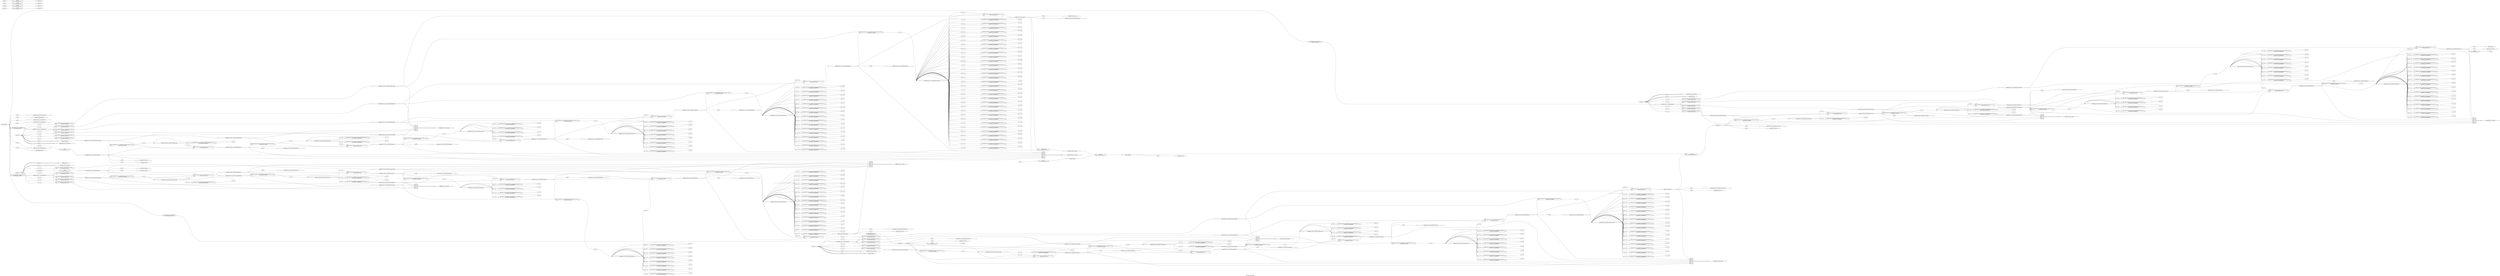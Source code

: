 digraph "adc_clkgen_with_edgedetect" {
label="adc_clkgen_with_edgedetect";
rankdir="LR";
remincross=true;
n1 [ shape=octagon, label="clk_comp", color="black", fontcolor="black" ];
n2 [ shape=octagon, label="clk_dig", color="black", fontcolor="black" ];
n3 [ shape=diamond, label="clkgen._clk_dig_delayed_", color="black", fontcolor="black" ];
n4 [ shape=diamond, label="clkgen._ndecision_finish_delayed_", color="black", fontcolor="black" ];
n5 [ shape=diamond, label="clkgen._net_1_", color="black", fontcolor="black" ];
n6 [ shape=diamond, label="clkgen.clk_comp", color="black", fontcolor="black" ];
n7 [ shape=diamond, label="clkgen.clk_dig", color="black", fontcolor="black" ];
n8 [ shape=diamond, label="clkgen.delay_155ns_1._bypass_", color="black", fontcolor="black" ];
n9 [ shape=diamond, label="clkgen.delay_155ns_1._enable_dlycontrol_", color="black", fontcolor="black" ];
n10 [ shape=diamond, label="clkgen.delay_155ns_1._signal_", color="black", fontcolor="black" ];
n11 [ shape=diamond, label="clkgen.delay_155ns_1.dlycontrol", color="black", fontcolor="black" ];
n12 [ shape=diamond, label="clkgen.delay_155ns_1.enable_dlycontrol", color="black", fontcolor="black" ];
n13 [ shape=diamond, label="clkgen.delay_155ns_1.genblk1[0].dly_binary._siga_", color="black", fontcolor="black" ];
n14 [ shape=diamond, label="clkgen.delay_155ns_1.genblk1[0].dly_binary.bypass", color="black", fontcolor="black" ];
n15 [ shape=diamond, label="clkgen.delay_155ns_1.genblk1[0].dly_binary.in", color="black", fontcolor="black" ];
n16 [ shape=diamond, label="clkgen.delay_155ns_1.genblk1[0].dly_binary.out", color="black", fontcolor="black" ];
n17 [ shape=diamond, label="clkgen.delay_155ns_1.genblk1[1].dly_binary._siga_", color="black", fontcolor="black" ];
n18 [ shape=diamond, label="clkgen.delay_155ns_1.genblk1[1].dly_binary.bypass", color="black", fontcolor="black" ];
n19 [ shape=diamond, label="clkgen.delay_155ns_1.genblk1[1].dly_binary.in", color="black", fontcolor="black" ];
n20 [ shape=diamond, label="clkgen.delay_155ns_1.genblk1[1].dly_binary.out", color="black", fontcolor="black" ];
n21 [ shape=diamond, label="clkgen.delay_155ns_1.genblk1[2].dly_binary._siga_", color="black", fontcolor="black" ];
n22 [ shape=diamond, label="clkgen.delay_155ns_1.genblk1[2].dly_binary.bypass", color="black", fontcolor="black" ];
n23 [ shape=diamond, label="clkgen.delay_155ns_1.genblk1[2].dly_binary.in", color="black", fontcolor="black" ];
n24 [ shape=diamond, label="clkgen.delay_155ns_1.genblk1[2].dly_binary.out", color="black", fontcolor="black" ];
n25 [ shape=diamond, label="clkgen.delay_155ns_1.genblk1[3].dly_binary._siga_", color="black", fontcolor="black" ];
n26 [ shape=diamond, label="clkgen.delay_155ns_1.genblk1[3].dly_binary.bypass", color="black", fontcolor="black" ];
n27 [ shape=diamond, label="clkgen.delay_155ns_1.genblk1[3].dly_binary.in", color="black", fontcolor="black" ];
n28 [ shape=diamond, label="clkgen.delay_155ns_1.genblk1[3].dly_binary.out", color="black", fontcolor="black" ];
n29 [ shape=diamond, label="clkgen.delay_155ns_1.genblk1[4].dly_binary._siga_", color="black", fontcolor="black" ];
n30 [ shape=diamond, label="clkgen.delay_155ns_1.genblk1[4].dly_binary.bypass", color="black", fontcolor="black" ];
n31 [ shape=diamond, label="clkgen.delay_155ns_1.genblk1[4].dly_binary.in", color="black", fontcolor="black" ];
n32 [ shape=diamond, label="clkgen.delay_155ns_1.genblk1[4].dly_binary.out", color="black", fontcolor="black" ];
n33 [ shape=diamond, label="clkgen.delay_155ns_1.in", color="black", fontcolor="black" ];
n34 [ shape=diamond, label="clkgen.delay_155ns_1.out", color="black", fontcolor="black" ];
n35 [ shape=diamond, label="clkgen.delay_155ns_2._bypass_", color="black", fontcolor="black" ];
n36 [ shape=diamond, label="clkgen.delay_155ns_2._enable_dlycontrol_", color="black", fontcolor="black" ];
n37 [ shape=diamond, label="clkgen.delay_155ns_2._signal_", color="black", fontcolor="black" ];
n38 [ shape=diamond, label="clkgen.delay_155ns_2.dlycontrol", color="black", fontcolor="black" ];
n39 [ shape=diamond, label="clkgen.delay_155ns_2.enable_dlycontrol", color="black", fontcolor="black" ];
n40 [ shape=diamond, label="clkgen.delay_155ns_2.genblk1[0].dly_binary._siga_", color="black", fontcolor="black" ];
n41 [ shape=diamond, label="clkgen.delay_155ns_2.genblk1[0].dly_binary.bypass", color="black", fontcolor="black" ];
n42 [ shape=diamond, label="clkgen.delay_155ns_2.genblk1[0].dly_binary.in", color="black", fontcolor="black" ];
n43 [ shape=diamond, label="clkgen.delay_155ns_2.genblk1[0].dly_binary.out", color="black", fontcolor="black" ];
n44 [ shape=diamond, label="clkgen.delay_155ns_2.genblk1[1].dly_binary._siga_", color="black", fontcolor="black" ];
n45 [ shape=diamond, label="clkgen.delay_155ns_2.genblk1[1].dly_binary.bypass", color="black", fontcolor="black" ];
n46 [ shape=diamond, label="clkgen.delay_155ns_2.genblk1[1].dly_binary.in", color="black", fontcolor="black" ];
n47 [ shape=diamond, label="clkgen.delay_155ns_2.genblk1[1].dly_binary.out", color="black", fontcolor="black" ];
n48 [ shape=diamond, label="clkgen.delay_155ns_2.genblk1[2].dly_binary._siga_", color="black", fontcolor="black" ];
n49 [ shape=diamond, label="clkgen.delay_155ns_2.genblk1[2].dly_binary.bypass", color="black", fontcolor="black" ];
n50 [ shape=diamond, label="clkgen.delay_155ns_2.genblk1[2].dly_binary.in", color="black", fontcolor="black" ];
n51 [ shape=diamond, label="clkgen.delay_155ns_2.genblk1[2].dly_binary.out", color="black", fontcolor="black" ];
n52 [ shape=diamond, label="clkgen.delay_155ns_2.genblk1[3].dly_binary._siga_", color="black", fontcolor="black" ];
n53 [ shape=diamond, label="clkgen.delay_155ns_2.genblk1[3].dly_binary.bypass", color="black", fontcolor="black" ];
n54 [ shape=diamond, label="clkgen.delay_155ns_2.genblk1[3].dly_binary.in", color="black", fontcolor="black" ];
n55 [ shape=diamond, label="clkgen.delay_155ns_2.genblk1[3].dly_binary.out", color="black", fontcolor="black" ];
n56 [ shape=diamond, label="clkgen.delay_155ns_2.genblk1[4].dly_binary._siga_", color="black", fontcolor="black" ];
n57 [ shape=diamond, label="clkgen.delay_155ns_2.genblk1[4].dly_binary.bypass", color="black", fontcolor="black" ];
n58 [ shape=diamond, label="clkgen.delay_155ns_2.genblk1[4].dly_binary.in", color="black", fontcolor="black" ];
n59 [ shape=diamond, label="clkgen.delay_155ns_2.genblk1[4].dly_binary.out", color="black", fontcolor="black" ];
n60 [ shape=diamond, label="clkgen.delay_155ns_2.in", color="black", fontcolor="black" ];
n61 [ shape=diamond, label="clkgen.delay_155ns_2.out", color="black", fontcolor="black" ];
n62 [ shape=diamond, label="clkgen.delay_155ns_3._bypass_", color="black", fontcolor="black" ];
n63 [ shape=diamond, label="clkgen.delay_155ns_3._enable_dlycontrol_", color="black", fontcolor="black" ];
n64 [ shape=diamond, label="clkgen.delay_155ns_3._signal_", color="black", fontcolor="black" ];
n65 [ shape=diamond, label="clkgen.delay_155ns_3.dlycontrol", color="black", fontcolor="black" ];
n66 [ shape=diamond, label="clkgen.delay_155ns_3.enable_dlycontrol", color="black", fontcolor="black" ];
n67 [ shape=diamond, label="clkgen.delay_155ns_3.genblk1[0].dly_binary._siga_", color="black", fontcolor="black" ];
n68 [ shape=diamond, label="clkgen.delay_155ns_3.genblk1[0].dly_binary.bypass", color="black", fontcolor="black" ];
n69 [ shape=diamond, label="clkgen.delay_155ns_3.genblk1[0].dly_binary.in", color="black", fontcolor="black" ];
n70 [ shape=diamond, label="clkgen.delay_155ns_3.genblk1[0].dly_binary.out", color="black", fontcolor="black" ];
n71 [ shape=diamond, label="clkgen.delay_155ns_3.genblk1[1].dly_binary._siga_", color="black", fontcolor="black" ];
n72 [ shape=diamond, label="clkgen.delay_155ns_3.genblk1[1].dly_binary.bypass", color="black", fontcolor="black" ];
n73 [ shape=diamond, label="clkgen.delay_155ns_3.genblk1[1].dly_binary.in", color="black", fontcolor="black" ];
n74 [ shape=diamond, label="clkgen.delay_155ns_3.genblk1[1].dly_binary.out", color="black", fontcolor="black" ];
n75 [ shape=diamond, label="clkgen.delay_155ns_3.genblk1[2].dly_binary._siga_", color="black", fontcolor="black" ];
n76 [ shape=diamond, label="clkgen.delay_155ns_3.genblk1[2].dly_binary.bypass", color="black", fontcolor="black" ];
n77 [ shape=diamond, label="clkgen.delay_155ns_3.genblk1[2].dly_binary.in", color="black", fontcolor="black" ];
n78 [ shape=diamond, label="clkgen.delay_155ns_3.genblk1[2].dly_binary.out", color="black", fontcolor="black" ];
n79 [ shape=diamond, label="clkgen.delay_155ns_3.genblk1[3].dly_binary._siga_", color="black", fontcolor="black" ];
n80 [ shape=diamond, label="clkgen.delay_155ns_3.genblk1[3].dly_binary.bypass", color="black", fontcolor="black" ];
n81 [ shape=diamond, label="clkgen.delay_155ns_3.genblk1[3].dly_binary.in", color="black", fontcolor="black" ];
n82 [ shape=diamond, label="clkgen.delay_155ns_3.genblk1[3].dly_binary.out", color="black", fontcolor="black" ];
n83 [ shape=diamond, label="clkgen.delay_155ns_3.genblk1[4].dly_binary._siga_", color="black", fontcolor="black" ];
n84 [ shape=diamond, label="clkgen.delay_155ns_3.genblk1[4].dly_binary.bypass", color="black", fontcolor="black" ];
n85 [ shape=diamond, label="clkgen.delay_155ns_3.genblk1[4].dly_binary.in", color="black", fontcolor="black" ];
n86 [ shape=diamond, label="clkgen.delay_155ns_3.genblk1[4].dly_binary.out", color="black", fontcolor="black" ];
n87 [ shape=diamond, label="clkgen.delay_155ns_3.in", color="black", fontcolor="black" ];
n88 [ shape=diamond, label="clkgen.delay_155ns_3.out", color="black", fontcolor="black" ];
n89 [ shape=diamond, label="clkgen.dlycontrol1", color="black", fontcolor="black" ];
n90 [ shape=diamond, label="clkgen.dlycontrol2", color="black", fontcolor="black" ];
n91 [ shape=diamond, label="clkgen.dlycontrol3", color="black", fontcolor="black" ];
n92 [ shape=diamond, label="clkgen.enable_dlycontrol", color="black", fontcolor="black" ];
n93 [ shape=diamond, label="clkgen.enable_loop", color="black", fontcolor="black" ];
n94 [ shape=diamond, label="clkgen.ndecision_finish", color="black", fontcolor="black" ];
n95 [ shape=octagon, label="dlycontrol1", color="black", fontcolor="black" ];
n96 [ shape=octagon, label="dlycontrol2", color="black", fontcolor="black" ];
n97 [ shape=octagon, label="dlycontrol3", color="black", fontcolor="black" ];
n98 [ shape=octagon, label="dlycontrol4", color="black", fontcolor="black" ];
n99 [ shape=diamond, label="edgedetect._start_conv_delayed_", color="black", fontcolor="black" ];
n100 [ shape=diamond, label="edgedetect._start_conv_edge_", color="black", fontcolor="black" ];
n101 [ shape=diamond, label="edgedetect.dly_315ns_1._bypass_", color="black", fontcolor="black" ];
n102 [ shape=diamond, label="edgedetect.dly_315ns_1._enable_dlycontrol_", color="black", fontcolor="black" ];
n103 [ shape=diamond, label="edgedetect.dly_315ns_1._signal_", color="black", fontcolor="black" ];
n104 [ shape=diamond, label="edgedetect.dly_315ns_1.dlycontrol", color="black", fontcolor="black" ];
n105 [ shape=diamond, label="edgedetect.dly_315ns_1.enable_dlycontrol", color="black", fontcolor="black" ];
n106 [ shape=diamond, label="edgedetect.dly_315ns_1.genblk1[0].dly_binary._siga_", color="black", fontcolor="black" ];
n107 [ shape=diamond, label="edgedetect.dly_315ns_1.genblk1[0].dly_binary.bypass", color="black", fontcolor="black" ];
n108 [ shape=diamond, label="edgedetect.dly_315ns_1.genblk1[0].dly_binary.in", color="black", fontcolor="black" ];
n109 [ shape=diamond, label="edgedetect.dly_315ns_1.genblk1[0].dly_binary.out", color="black", fontcolor="black" ];
n110 [ shape=diamond, label="edgedetect.dly_315ns_1.genblk1[1].dly_binary._siga_", color="black", fontcolor="black" ];
n111 [ shape=diamond, label="edgedetect.dly_315ns_1.genblk1[1].dly_binary.bypass", color="black", fontcolor="black" ];
n112 [ shape=diamond, label="edgedetect.dly_315ns_1.genblk1[1].dly_binary.in", color="black", fontcolor="black" ];
n113 [ shape=diamond, label="edgedetect.dly_315ns_1.genblk1[1].dly_binary.out", color="black", fontcolor="black" ];
n114 [ shape=diamond, label="edgedetect.dly_315ns_1.genblk1[2].dly_binary._siga_", color="black", fontcolor="black" ];
n115 [ shape=diamond, label="edgedetect.dly_315ns_1.genblk1[2].dly_binary.bypass", color="black", fontcolor="black" ];
n116 [ shape=diamond, label="edgedetect.dly_315ns_1.genblk1[2].dly_binary.in", color="black", fontcolor="black" ];
n117 [ shape=diamond, label="edgedetect.dly_315ns_1.genblk1[2].dly_binary.out", color="black", fontcolor="black" ];
n118 [ shape=diamond, label="edgedetect.dly_315ns_1.genblk1[3].dly_binary._siga_", color="black", fontcolor="black" ];
n119 [ shape=diamond, label="edgedetect.dly_315ns_1.genblk1[3].dly_binary.bypass", color="black", fontcolor="black" ];
n120 [ shape=diamond, label="edgedetect.dly_315ns_1.genblk1[3].dly_binary.in", color="black", fontcolor="black" ];
n121 [ shape=diamond, label="edgedetect.dly_315ns_1.genblk1[3].dly_binary.out", color="black", fontcolor="black" ];
n122 [ shape=diamond, label="edgedetect.dly_315ns_1.genblk1[4].dly_binary._siga_", color="black", fontcolor="black" ];
n123 [ shape=diamond, label="edgedetect.dly_315ns_1.genblk1[4].dly_binary.bypass", color="black", fontcolor="black" ];
n124 [ shape=diamond, label="edgedetect.dly_315ns_1.genblk1[4].dly_binary.in", color="black", fontcolor="black" ];
n125 [ shape=diamond, label="edgedetect.dly_315ns_1.genblk1[4].dly_binary.out", color="black", fontcolor="black" ];
n126 [ shape=diamond, label="edgedetect.dly_315ns_1.genblk1[5].dly_binary._siga_", color="black", fontcolor="black" ];
n127 [ shape=diamond, label="edgedetect.dly_315ns_1.genblk1[5].dly_binary.bypass", color="black", fontcolor="black" ];
n128 [ shape=diamond, label="edgedetect.dly_315ns_1.genblk1[5].dly_binary.in", color="black", fontcolor="black" ];
n129 [ shape=diamond, label="edgedetect.dly_315ns_1.genblk1[5].dly_binary.out", color="black", fontcolor="black" ];
n130 [ shape=diamond, label="edgedetect.dly_315ns_1.in", color="black", fontcolor="black" ];
n131 [ shape=diamond, label="edgedetect.dly_315ns_1.out", color="black", fontcolor="black" ];
n132 [ shape=diamond, label="edgedetect.dlycontrol", color="black", fontcolor="black" ];
n133 [ shape=diamond, label="edgedetect.ena_in", color="black", fontcolor="black" ];
n134 [ shape=diamond, label="edgedetect.ena_out", color="black", fontcolor="black" ];
n135 [ shape=diamond, label="edgedetect.enable_dlycontrol", color="black", fontcolor="black" ];
n136 [ shape=diamond, label="edgedetect.start_conv", color="black", fontcolor="black" ];
n137 [ shape=octagon, label="ena_in", color="black", fontcolor="black" ];
n138 [ shape=octagon, label="enable_dlycontrol", color="black", fontcolor="black" ];
n139 [ shape=octagon, label="ndecision_finish", color="black", fontcolor="black" ];
n140 [ shape=octagon, label="nsample_n", color="black", fontcolor="black" ];
n141 [ shape=octagon, label="nsample_n_buf", color="black", fontcolor="black" ];
n142 [ shape=octagon, label="nsample_p", color="black", fontcolor="black" ];
n143 [ shape=octagon, label="nsample_p_buf", color="black", fontcolor="black" ];
n144 [ shape=octagon, label="sample_n", color="black", fontcolor="black" ];
n145 [ shape=octagon, label="sample_n_buf", color="black", fontcolor="black" ];
n146 [ shape=octagon, label="sample_p", color="black", fontcolor="black" ];
n147 [ shape=octagon, label="sample_p_buf", color="black", fontcolor="black" ];
n148 [ shape=octagon, label="start_conv", color="black", fontcolor="black" ];
c151 [ shape=record, label="{{<p149> A}|clkgen.clkdig_inverter\nsky130_fd_sc_hd__inv_2|{<p150> Y}}" ];
c153 [ shape=record, label="{{<p149> A}|clkgen.delay_155ns_1.enablebuffer\nsky130_fd_sc_hd__buf_4|{<p152> X}}" ];
c155 [ shape=record, label="{{<p149> A|<p154> B}|clkgen.delay_155ns_1.genblk1[0].bypass_enable\nsky130_fd_sc_hd__and2_1|{<p152> X}}" ];
x0 [ shape=record, style=rounded, label="<s0> 0:0 - 0:0 " ];
x0:e -> c155:p154:w [arrowhead=odiamond, arrowtail=odiamond, dir=both, color="black", label=""];
c157 [ shape=record, label="{{<p156> A_N|<p154> B}|clkgen.delay_155ns_1.genblk1[0].dly_binary.and_bypass_switch\nsky130_fd_sc_hd__and2b_1|{<p152> X}}" ];
x1 [ shape=record, style=rounded, label="<s0> 0:0 - 0:0 " ];
c157:p152:e -> x1:w [arrowhead=odiamond, arrowtail=odiamond, dir=both, color="black", label=""];
c160 [ shape=record, label="{{<p158> in}|clkgen.delay_155ns_1.genblk1[0].dly_binary.genblk1[0].delay_unit\nsky130_mm_sc_hd_dlyPoly5ns|{<p159> out}}" ];
x2 [ shape=record, style=rounded, label="<s0> 0:0 - 0:0 " ];
x2:e -> c160:p158:w [arrowhead=odiamond, arrowtail=odiamond, dir=both, color="black", label=""];
x3 [ shape=record, style=rounded, label="<s0> 0:0 - 1:1 " ];
c160:p159:e -> x3:w [arrowhead=odiamond, arrowtail=odiamond, dir=both, color="black", label=""];
c164 [ shape=record, label="{{<p161> A0|<p162> A1|<p163> S}|clkgen.delay_155ns_1.genblk1[0].dly_binary.out_mux\nsky130_fd_sc_hd__mux2_1|{<p152> X}}" ];
x4 [ shape=record, style=rounded, label="<s0> 1:1 - 0:0 " ];
x4:e -> c164:p161:w [arrowhead=odiamond, arrowtail=odiamond, dir=both, color="black", label=""];
c165 [ shape=record, label="{{<p149> A|<p154> B}|clkgen.delay_155ns_1.genblk1[1].bypass_enable\nsky130_fd_sc_hd__and2_1|{<p152> X}}" ];
x5 [ shape=record, style=rounded, label="<s0> 1:1 - 0:0 " ];
x5:e -> c165:p154:w [arrowhead=odiamond, arrowtail=odiamond, dir=both, color="black", label=""];
c166 [ shape=record, label="{{<p156> A_N|<p154> B}|clkgen.delay_155ns_1.genblk1[1].dly_binary.and_bypass_switch\nsky130_fd_sc_hd__and2b_1|{<p152> X}}" ];
x6 [ shape=record, style=rounded, label="<s0> 0:0 - 0:0 " ];
c166:p152:e -> x6:w [arrowhead=odiamond, arrowtail=odiamond, dir=both, color="black", label=""];
c167 [ shape=record, label="{{<p158> in}|clkgen.delay_155ns_1.genblk1[1].dly_binary.genblk1[0].delay_unit\nsky130_mm_sc_hd_dlyPoly5ns|{<p159> out}}" ];
x7 [ shape=record, style=rounded, label="<s0> 0:0 - 0:0 " ];
x7:e -> c167:p158:w [arrowhead=odiamond, arrowtail=odiamond, dir=both, color="black", label=""];
x8 [ shape=record, style=rounded, label="<s0> 0:0 - 1:1 " ];
c167:p159:e -> x8:w [arrowhead=odiamond, arrowtail=odiamond, dir=both, color="black", label=""];
c168 [ shape=record, label="{{<p158> in}|clkgen.delay_155ns_1.genblk1[1].dly_binary.genblk1[1].delay_unit\nsky130_mm_sc_hd_dlyPoly5ns|{<p159> out}}" ];
x9 [ shape=record, style=rounded, label="<s0> 1:1 - 0:0 " ];
x9:e -> c168:p158:w [arrowhead=odiamond, arrowtail=odiamond, dir=both, color="black", label=""];
x10 [ shape=record, style=rounded, label="<s0> 0:0 - 2:2 " ];
c168:p159:e -> x10:w [arrowhead=odiamond, arrowtail=odiamond, dir=both, color="black", label=""];
c169 [ shape=record, label="{{<p161> A0|<p162> A1|<p163> S}|clkgen.delay_155ns_1.genblk1[1].dly_binary.out_mux\nsky130_fd_sc_hd__mux2_1|{<p152> X}}" ];
x11 [ shape=record, style=rounded, label="<s0> 2:2 - 0:0 " ];
x11:e -> c169:p161:w [arrowhead=odiamond, arrowtail=odiamond, dir=both, color="black", label=""];
c170 [ shape=record, label="{{<p149> A|<p154> B}|clkgen.delay_155ns_1.genblk1[2].bypass_enable\nsky130_fd_sc_hd__and2_1|{<p152> X}}" ];
x12 [ shape=record, style=rounded, label="<s0> 2:2 - 0:0 " ];
x12:e -> c170:p154:w [arrowhead=odiamond, arrowtail=odiamond, dir=both, color="black", label=""];
c171 [ shape=record, label="{{<p156> A_N|<p154> B}|clkgen.delay_155ns_1.genblk1[2].dly_binary.and_bypass_switch\nsky130_fd_sc_hd__and2b_1|{<p152> X}}" ];
x13 [ shape=record, style=rounded, label="<s0> 0:0 - 0:0 " ];
c171:p152:e -> x13:w [arrowhead=odiamond, arrowtail=odiamond, dir=both, color="black", label=""];
c172 [ shape=record, label="{{<p158> in}|clkgen.delay_155ns_1.genblk1[2].dly_binary.genblk1[0].delay_unit\nsky130_mm_sc_hd_dlyPoly5ns|{<p159> out}}" ];
x14 [ shape=record, style=rounded, label="<s0> 0:0 - 0:0 " ];
x14:e -> c172:p158:w [arrowhead=odiamond, arrowtail=odiamond, dir=both, color="black", label=""];
x15 [ shape=record, style=rounded, label="<s0> 0:0 - 1:1 " ];
c172:p159:e -> x15:w [arrowhead=odiamond, arrowtail=odiamond, dir=both, color="black", label=""];
c173 [ shape=record, label="{{<p158> in}|clkgen.delay_155ns_1.genblk1[2].dly_binary.genblk1[1].delay_unit\nsky130_mm_sc_hd_dlyPoly5ns|{<p159> out}}" ];
x16 [ shape=record, style=rounded, label="<s0> 1:1 - 0:0 " ];
x16:e -> c173:p158:w [arrowhead=odiamond, arrowtail=odiamond, dir=both, color="black", label=""];
x17 [ shape=record, style=rounded, label="<s0> 0:0 - 2:2 " ];
c173:p159:e -> x17:w [arrowhead=odiamond, arrowtail=odiamond, dir=both, color="black", label=""];
c174 [ shape=record, label="{{<p158> in}|clkgen.delay_155ns_1.genblk1[2].dly_binary.genblk1[2].delay_unit\nsky130_mm_sc_hd_dlyPoly5ns|{<p159> out}}" ];
x18 [ shape=record, style=rounded, label="<s0> 2:2 - 0:0 " ];
x18:e -> c174:p158:w [arrowhead=odiamond, arrowtail=odiamond, dir=both, color="black", label=""];
x19 [ shape=record, style=rounded, label="<s0> 0:0 - 3:3 " ];
c174:p159:e -> x19:w [arrowhead=odiamond, arrowtail=odiamond, dir=both, color="black", label=""];
c175 [ shape=record, label="{{<p158> in}|clkgen.delay_155ns_1.genblk1[2].dly_binary.genblk1[3].delay_unit\nsky130_mm_sc_hd_dlyPoly5ns|{<p159> out}}" ];
x20 [ shape=record, style=rounded, label="<s0> 3:3 - 0:0 " ];
x20:e -> c175:p158:w [arrowhead=odiamond, arrowtail=odiamond, dir=both, color="black", label=""];
x21 [ shape=record, style=rounded, label="<s0> 0:0 - 4:4 " ];
c175:p159:e -> x21:w [arrowhead=odiamond, arrowtail=odiamond, dir=both, color="black", label=""];
c176 [ shape=record, label="{{<p161> A0|<p162> A1|<p163> S}|clkgen.delay_155ns_1.genblk1[2].dly_binary.out_mux\nsky130_fd_sc_hd__mux2_1|{<p152> X}}" ];
x22 [ shape=record, style=rounded, label="<s0> 4:4 - 0:0 " ];
x22:e -> c176:p161:w [arrowhead=odiamond, arrowtail=odiamond, dir=both, color="black", label=""];
c177 [ shape=record, label="{{<p149> A|<p154> B}|clkgen.delay_155ns_1.genblk1[3].bypass_enable\nsky130_fd_sc_hd__and2_1|{<p152> X}}" ];
x23 [ shape=record, style=rounded, label="<s0> 3:3 - 0:0 " ];
x23:e -> c177:p154:w [arrowhead=odiamond, arrowtail=odiamond, dir=both, color="black", label=""];
c178 [ shape=record, label="{{<p156> A_N|<p154> B}|clkgen.delay_155ns_1.genblk1[3].dly_binary.and_bypass_switch\nsky130_fd_sc_hd__and2b_1|{<p152> X}}" ];
x24 [ shape=record, style=rounded, label="<s0> 0:0 - 0:0 " ];
c178:p152:e -> x24:w [arrowhead=odiamond, arrowtail=odiamond, dir=both, color="black", label=""];
c179 [ shape=record, label="{{<p158> in}|clkgen.delay_155ns_1.genblk1[3].dly_binary.genblk1[0].delay_unit\nsky130_mm_sc_hd_dlyPoly5ns|{<p159> out}}" ];
x25 [ shape=record, style=rounded, label="<s0> 0:0 - 0:0 " ];
x25:e -> c179:p158:w [arrowhead=odiamond, arrowtail=odiamond, dir=both, color="black", label=""];
x26 [ shape=record, style=rounded, label="<s0> 0:0 - 1:1 " ];
c179:p159:e -> x26:w [arrowhead=odiamond, arrowtail=odiamond, dir=both, color="black", label=""];
c180 [ shape=record, label="{{<p158> in}|clkgen.delay_155ns_1.genblk1[3].dly_binary.genblk1[1].delay_unit\nsky130_mm_sc_hd_dlyPoly5ns|{<p159> out}}" ];
x27 [ shape=record, style=rounded, label="<s0> 1:1 - 0:0 " ];
x27:e -> c180:p158:w [arrowhead=odiamond, arrowtail=odiamond, dir=both, color="black", label=""];
x28 [ shape=record, style=rounded, label="<s0> 0:0 - 2:2 " ];
c180:p159:e -> x28:w [arrowhead=odiamond, arrowtail=odiamond, dir=both, color="black", label=""];
c181 [ shape=record, label="{{<p158> in}|clkgen.delay_155ns_1.genblk1[3].dly_binary.genblk1[2].delay_unit\nsky130_mm_sc_hd_dlyPoly5ns|{<p159> out}}" ];
x29 [ shape=record, style=rounded, label="<s0> 2:2 - 0:0 " ];
x29:e -> c181:p158:w [arrowhead=odiamond, arrowtail=odiamond, dir=both, color="black", label=""];
x30 [ shape=record, style=rounded, label="<s0> 0:0 - 3:3 " ];
c181:p159:e -> x30:w [arrowhead=odiamond, arrowtail=odiamond, dir=both, color="black", label=""];
c182 [ shape=record, label="{{<p158> in}|clkgen.delay_155ns_1.genblk1[3].dly_binary.genblk1[3].delay_unit\nsky130_mm_sc_hd_dlyPoly5ns|{<p159> out}}" ];
x31 [ shape=record, style=rounded, label="<s0> 3:3 - 0:0 " ];
x31:e -> c182:p158:w [arrowhead=odiamond, arrowtail=odiamond, dir=both, color="black", label=""];
x32 [ shape=record, style=rounded, label="<s0> 0:0 - 4:4 " ];
c182:p159:e -> x32:w [arrowhead=odiamond, arrowtail=odiamond, dir=both, color="black", label=""];
c183 [ shape=record, label="{{<p158> in}|clkgen.delay_155ns_1.genblk1[3].dly_binary.genblk1[4].delay_unit\nsky130_mm_sc_hd_dlyPoly5ns|{<p159> out}}" ];
x33 [ shape=record, style=rounded, label="<s0> 4:4 - 0:0 " ];
x33:e -> c183:p158:w [arrowhead=odiamond, arrowtail=odiamond, dir=both, color="black", label=""];
x34 [ shape=record, style=rounded, label="<s0> 0:0 - 5:5 " ];
c183:p159:e -> x34:w [arrowhead=odiamond, arrowtail=odiamond, dir=both, color="black", label=""];
c184 [ shape=record, label="{{<p158> in}|clkgen.delay_155ns_1.genblk1[3].dly_binary.genblk1[5].delay_unit\nsky130_mm_sc_hd_dlyPoly5ns|{<p159> out}}" ];
x35 [ shape=record, style=rounded, label="<s0> 5:5 - 0:0 " ];
x35:e -> c184:p158:w [arrowhead=odiamond, arrowtail=odiamond, dir=both, color="black", label=""];
x36 [ shape=record, style=rounded, label="<s0> 0:0 - 6:6 " ];
c184:p159:e -> x36:w [arrowhead=odiamond, arrowtail=odiamond, dir=both, color="black", label=""];
c185 [ shape=record, label="{{<p158> in}|clkgen.delay_155ns_1.genblk1[3].dly_binary.genblk1[6].delay_unit\nsky130_mm_sc_hd_dlyPoly5ns|{<p159> out}}" ];
x37 [ shape=record, style=rounded, label="<s0> 6:6 - 0:0 " ];
x37:e -> c185:p158:w [arrowhead=odiamond, arrowtail=odiamond, dir=both, color="black", label=""];
x38 [ shape=record, style=rounded, label="<s0> 0:0 - 7:7 " ];
c185:p159:e -> x38:w [arrowhead=odiamond, arrowtail=odiamond, dir=both, color="black", label=""];
c186 [ shape=record, label="{{<p158> in}|clkgen.delay_155ns_1.genblk1[3].dly_binary.genblk1[7].delay_unit\nsky130_mm_sc_hd_dlyPoly5ns|{<p159> out}}" ];
x39 [ shape=record, style=rounded, label="<s0> 7:7 - 0:0 " ];
x39:e -> c186:p158:w [arrowhead=odiamond, arrowtail=odiamond, dir=both, color="black", label=""];
x40 [ shape=record, style=rounded, label="<s0> 0:0 - 8:8 " ];
c186:p159:e -> x40:w [arrowhead=odiamond, arrowtail=odiamond, dir=both, color="black", label=""];
c187 [ shape=record, label="{{<p161> A0|<p162> A1|<p163> S}|clkgen.delay_155ns_1.genblk1[3].dly_binary.out_mux\nsky130_fd_sc_hd__mux2_1|{<p152> X}}" ];
x41 [ shape=record, style=rounded, label="<s0> 8:8 - 0:0 " ];
x41:e -> c187:p161:w [arrowhead=odiamond, arrowtail=odiamond, dir=both, color="black", label=""];
c188 [ shape=record, label="{{<p149> A|<p154> B}|clkgen.delay_155ns_1.genblk1[4].bypass_enable\nsky130_fd_sc_hd__and2_1|{<p152> X}}" ];
x42 [ shape=record, style=rounded, label="<s0> 4:4 - 0:0 " ];
x42:e -> c188:p154:w [arrowhead=odiamond, arrowtail=odiamond, dir=both, color="black", label=""];
c189 [ shape=record, label="{{<p156> A_N|<p154> B}|clkgen.delay_155ns_1.genblk1[4].dly_binary.and_bypass_switch\nsky130_fd_sc_hd__and2b_1|{<p152> X}}" ];
x43 [ shape=record, style=rounded, label="<s0> 0:0 - 0:0 " ];
c189:p152:e -> x43:w [arrowhead=odiamond, arrowtail=odiamond, dir=both, color="black", label=""];
c190 [ shape=record, label="{{<p158> in}|clkgen.delay_155ns_1.genblk1[4].dly_binary.genblk1[0].delay_unit\nsky130_mm_sc_hd_dlyPoly5ns|{<p159> out}}" ];
x44 [ shape=record, style=rounded, label="<s0> 0:0 - 0:0 " ];
x44:e -> c190:p158:w [arrowhead=odiamond, arrowtail=odiamond, dir=both, color="black", label=""];
x45 [ shape=record, style=rounded, label="<s0> 0:0 - 1:1 " ];
c190:p159:e -> x45:w [arrowhead=odiamond, arrowtail=odiamond, dir=both, color="black", label=""];
c191 [ shape=record, label="{{<p158> in}|clkgen.delay_155ns_1.genblk1[4].dly_binary.genblk1[10].delay_unit\nsky130_mm_sc_hd_dlyPoly5ns|{<p159> out}}" ];
x46 [ shape=record, style=rounded, label="<s0> 10:10 - 0:0 " ];
x46:e -> c191:p158:w [arrowhead=odiamond, arrowtail=odiamond, dir=both, color="black", label=""];
x47 [ shape=record, style=rounded, label="<s0> 0:0 - 11:11 " ];
c191:p159:e -> x47:w [arrowhead=odiamond, arrowtail=odiamond, dir=both, color="black", label=""];
c192 [ shape=record, label="{{<p158> in}|clkgen.delay_155ns_1.genblk1[4].dly_binary.genblk1[11].delay_unit\nsky130_mm_sc_hd_dlyPoly5ns|{<p159> out}}" ];
x48 [ shape=record, style=rounded, label="<s0> 11:11 - 0:0 " ];
x48:e -> c192:p158:w [arrowhead=odiamond, arrowtail=odiamond, dir=both, color="black", label=""];
x49 [ shape=record, style=rounded, label="<s0> 0:0 - 12:12 " ];
c192:p159:e -> x49:w [arrowhead=odiamond, arrowtail=odiamond, dir=both, color="black", label=""];
c193 [ shape=record, label="{{<p158> in}|clkgen.delay_155ns_1.genblk1[4].dly_binary.genblk1[12].delay_unit\nsky130_mm_sc_hd_dlyPoly5ns|{<p159> out}}" ];
x50 [ shape=record, style=rounded, label="<s0> 12:12 - 0:0 " ];
x50:e -> c193:p158:w [arrowhead=odiamond, arrowtail=odiamond, dir=both, color="black", label=""];
x51 [ shape=record, style=rounded, label="<s0> 0:0 - 13:13 " ];
c193:p159:e -> x51:w [arrowhead=odiamond, arrowtail=odiamond, dir=both, color="black", label=""];
c194 [ shape=record, label="{{<p158> in}|clkgen.delay_155ns_1.genblk1[4].dly_binary.genblk1[13].delay_unit\nsky130_mm_sc_hd_dlyPoly5ns|{<p159> out}}" ];
x52 [ shape=record, style=rounded, label="<s0> 13:13 - 0:0 " ];
x52:e -> c194:p158:w [arrowhead=odiamond, arrowtail=odiamond, dir=both, color="black", label=""];
x53 [ shape=record, style=rounded, label="<s0> 0:0 - 14:14 " ];
c194:p159:e -> x53:w [arrowhead=odiamond, arrowtail=odiamond, dir=both, color="black", label=""];
c195 [ shape=record, label="{{<p158> in}|clkgen.delay_155ns_1.genblk1[4].dly_binary.genblk1[14].delay_unit\nsky130_mm_sc_hd_dlyPoly5ns|{<p159> out}}" ];
x54 [ shape=record, style=rounded, label="<s0> 14:14 - 0:0 " ];
x54:e -> c195:p158:w [arrowhead=odiamond, arrowtail=odiamond, dir=both, color="black", label=""];
x55 [ shape=record, style=rounded, label="<s0> 0:0 - 15:15 " ];
c195:p159:e -> x55:w [arrowhead=odiamond, arrowtail=odiamond, dir=both, color="black", label=""];
c196 [ shape=record, label="{{<p158> in}|clkgen.delay_155ns_1.genblk1[4].dly_binary.genblk1[15].delay_unit\nsky130_mm_sc_hd_dlyPoly5ns|{<p159> out}}" ];
x56 [ shape=record, style=rounded, label="<s0> 15:15 - 0:0 " ];
x56:e -> c196:p158:w [arrowhead=odiamond, arrowtail=odiamond, dir=both, color="black", label=""];
x57 [ shape=record, style=rounded, label="<s0> 0:0 - 16:16 " ];
c196:p159:e -> x57:w [arrowhead=odiamond, arrowtail=odiamond, dir=both, color="black", label=""];
c197 [ shape=record, label="{{<p158> in}|clkgen.delay_155ns_1.genblk1[4].dly_binary.genblk1[1].delay_unit\nsky130_mm_sc_hd_dlyPoly5ns|{<p159> out}}" ];
x58 [ shape=record, style=rounded, label="<s0> 1:1 - 0:0 " ];
x58:e -> c197:p158:w [arrowhead=odiamond, arrowtail=odiamond, dir=both, color="black", label=""];
x59 [ shape=record, style=rounded, label="<s0> 0:0 - 2:2 " ];
c197:p159:e -> x59:w [arrowhead=odiamond, arrowtail=odiamond, dir=both, color="black", label=""];
c198 [ shape=record, label="{{<p158> in}|clkgen.delay_155ns_1.genblk1[4].dly_binary.genblk1[2].delay_unit\nsky130_mm_sc_hd_dlyPoly5ns|{<p159> out}}" ];
x60 [ shape=record, style=rounded, label="<s0> 2:2 - 0:0 " ];
x60:e -> c198:p158:w [arrowhead=odiamond, arrowtail=odiamond, dir=both, color="black", label=""];
x61 [ shape=record, style=rounded, label="<s0> 0:0 - 3:3 " ];
c198:p159:e -> x61:w [arrowhead=odiamond, arrowtail=odiamond, dir=both, color="black", label=""];
c199 [ shape=record, label="{{<p158> in}|clkgen.delay_155ns_1.genblk1[4].dly_binary.genblk1[3].delay_unit\nsky130_mm_sc_hd_dlyPoly5ns|{<p159> out}}" ];
x62 [ shape=record, style=rounded, label="<s0> 3:3 - 0:0 " ];
x62:e -> c199:p158:w [arrowhead=odiamond, arrowtail=odiamond, dir=both, color="black", label=""];
x63 [ shape=record, style=rounded, label="<s0> 0:0 - 4:4 " ];
c199:p159:e -> x63:w [arrowhead=odiamond, arrowtail=odiamond, dir=both, color="black", label=""];
c200 [ shape=record, label="{{<p158> in}|clkgen.delay_155ns_1.genblk1[4].dly_binary.genblk1[4].delay_unit\nsky130_mm_sc_hd_dlyPoly5ns|{<p159> out}}" ];
x64 [ shape=record, style=rounded, label="<s0> 4:4 - 0:0 " ];
x64:e -> c200:p158:w [arrowhead=odiamond, arrowtail=odiamond, dir=both, color="black", label=""];
x65 [ shape=record, style=rounded, label="<s0> 0:0 - 5:5 " ];
c200:p159:e -> x65:w [arrowhead=odiamond, arrowtail=odiamond, dir=both, color="black", label=""];
c201 [ shape=record, label="{{<p158> in}|clkgen.delay_155ns_1.genblk1[4].dly_binary.genblk1[5].delay_unit\nsky130_mm_sc_hd_dlyPoly5ns|{<p159> out}}" ];
x66 [ shape=record, style=rounded, label="<s0> 5:5 - 0:0 " ];
x66:e -> c201:p158:w [arrowhead=odiamond, arrowtail=odiamond, dir=both, color="black", label=""];
x67 [ shape=record, style=rounded, label="<s0> 0:0 - 6:6 " ];
c201:p159:e -> x67:w [arrowhead=odiamond, arrowtail=odiamond, dir=both, color="black", label=""];
c202 [ shape=record, label="{{<p158> in}|clkgen.delay_155ns_1.genblk1[4].dly_binary.genblk1[6].delay_unit\nsky130_mm_sc_hd_dlyPoly5ns|{<p159> out}}" ];
x68 [ shape=record, style=rounded, label="<s0> 6:6 - 0:0 " ];
x68:e -> c202:p158:w [arrowhead=odiamond, arrowtail=odiamond, dir=both, color="black", label=""];
x69 [ shape=record, style=rounded, label="<s0> 0:0 - 7:7 " ];
c202:p159:e -> x69:w [arrowhead=odiamond, arrowtail=odiamond, dir=both, color="black", label=""];
c203 [ shape=record, label="{{<p158> in}|clkgen.delay_155ns_1.genblk1[4].dly_binary.genblk1[7].delay_unit\nsky130_mm_sc_hd_dlyPoly5ns|{<p159> out}}" ];
x70 [ shape=record, style=rounded, label="<s0> 7:7 - 0:0 " ];
x70:e -> c203:p158:w [arrowhead=odiamond, arrowtail=odiamond, dir=both, color="black", label=""];
x71 [ shape=record, style=rounded, label="<s0> 0:0 - 8:8 " ];
c203:p159:e -> x71:w [arrowhead=odiamond, arrowtail=odiamond, dir=both, color="black", label=""];
c204 [ shape=record, label="{{<p158> in}|clkgen.delay_155ns_1.genblk1[4].dly_binary.genblk1[8].delay_unit\nsky130_mm_sc_hd_dlyPoly5ns|{<p159> out}}" ];
x72 [ shape=record, style=rounded, label="<s0> 8:8 - 0:0 " ];
x72:e -> c204:p158:w [arrowhead=odiamond, arrowtail=odiamond, dir=both, color="black", label=""];
x73 [ shape=record, style=rounded, label="<s0> 0:0 - 9:9 " ];
c204:p159:e -> x73:w [arrowhead=odiamond, arrowtail=odiamond, dir=both, color="black", label=""];
c205 [ shape=record, label="{{<p158> in}|clkgen.delay_155ns_1.genblk1[4].dly_binary.genblk1[9].delay_unit\nsky130_mm_sc_hd_dlyPoly5ns|{<p159> out}}" ];
x74 [ shape=record, style=rounded, label="<s0> 9:9 - 0:0 " ];
x74:e -> c205:p158:w [arrowhead=odiamond, arrowtail=odiamond, dir=both, color="black", label=""];
x75 [ shape=record, style=rounded, label="<s0> 0:0 - 10:10 " ];
c205:p159:e -> x75:w [arrowhead=odiamond, arrowtail=odiamond, dir=both, color="black", label=""];
c206 [ shape=record, label="{{<p161> A0|<p162> A1|<p163> S}|clkgen.delay_155ns_1.genblk1[4].dly_binary.out_mux\nsky130_fd_sc_hd__mux2_1|{<p152> X}}" ];
x76 [ shape=record, style=rounded, label="<s0> 16:16 - 0:0 " ];
x76:e -> c206:p161:w [arrowhead=odiamond, arrowtail=odiamond, dir=both, color="black", label=""];
c207 [ shape=record, label="{{<p149> A}|clkgen.delay_155ns_2.enablebuffer\nsky130_fd_sc_hd__buf_4|{<p152> X}}" ];
c208 [ shape=record, label="{{<p149> A|<p154> B}|clkgen.delay_155ns_2.genblk1[0].bypass_enable\nsky130_fd_sc_hd__and2_1|{<p152> X}}" ];
x77 [ shape=record, style=rounded, label="<s0> 0:0 - 0:0 " ];
x77:e -> c208:p154:w [arrowhead=odiamond, arrowtail=odiamond, dir=both, color="black", label=""];
c209 [ shape=record, label="{{<p156> A_N|<p154> B}|clkgen.delay_155ns_2.genblk1[0].dly_binary.and_bypass_switch\nsky130_fd_sc_hd__and2b_1|{<p152> X}}" ];
x78 [ shape=record, style=rounded, label="<s0> 0:0 - 0:0 " ];
c209:p152:e -> x78:w [arrowhead=odiamond, arrowtail=odiamond, dir=both, color="black", label=""];
c210 [ shape=record, label="{{<p158> in}|clkgen.delay_155ns_2.genblk1[0].dly_binary.genblk1[0].delay_unit\nsky130_mm_sc_hd_dlyPoly5ns|{<p159> out}}" ];
x79 [ shape=record, style=rounded, label="<s0> 0:0 - 0:0 " ];
x79:e -> c210:p158:w [arrowhead=odiamond, arrowtail=odiamond, dir=both, color="black", label=""];
x80 [ shape=record, style=rounded, label="<s0> 0:0 - 1:1 " ];
c210:p159:e -> x80:w [arrowhead=odiamond, arrowtail=odiamond, dir=both, color="black", label=""];
c211 [ shape=record, label="{{<p161> A0|<p162> A1|<p163> S}|clkgen.delay_155ns_2.genblk1[0].dly_binary.out_mux\nsky130_fd_sc_hd__mux2_1|{<p152> X}}" ];
x81 [ shape=record, style=rounded, label="<s0> 1:1 - 0:0 " ];
x81:e -> c211:p161:w [arrowhead=odiamond, arrowtail=odiamond, dir=both, color="black", label=""];
c212 [ shape=record, label="{{<p149> A|<p154> B}|clkgen.delay_155ns_2.genblk1[1].bypass_enable\nsky130_fd_sc_hd__and2_1|{<p152> X}}" ];
x82 [ shape=record, style=rounded, label="<s0> 1:1 - 0:0 " ];
x82:e -> c212:p154:w [arrowhead=odiamond, arrowtail=odiamond, dir=both, color="black", label=""];
c213 [ shape=record, label="{{<p156> A_N|<p154> B}|clkgen.delay_155ns_2.genblk1[1].dly_binary.and_bypass_switch\nsky130_fd_sc_hd__and2b_1|{<p152> X}}" ];
x83 [ shape=record, style=rounded, label="<s0> 0:0 - 0:0 " ];
c213:p152:e -> x83:w [arrowhead=odiamond, arrowtail=odiamond, dir=both, color="black", label=""];
c214 [ shape=record, label="{{<p158> in}|clkgen.delay_155ns_2.genblk1[1].dly_binary.genblk1[0].delay_unit\nsky130_mm_sc_hd_dlyPoly5ns|{<p159> out}}" ];
x84 [ shape=record, style=rounded, label="<s0> 0:0 - 0:0 " ];
x84:e -> c214:p158:w [arrowhead=odiamond, arrowtail=odiamond, dir=both, color="black", label=""];
x85 [ shape=record, style=rounded, label="<s0> 0:0 - 1:1 " ];
c214:p159:e -> x85:w [arrowhead=odiamond, arrowtail=odiamond, dir=both, color="black", label=""];
c215 [ shape=record, label="{{<p158> in}|clkgen.delay_155ns_2.genblk1[1].dly_binary.genblk1[1].delay_unit\nsky130_mm_sc_hd_dlyPoly5ns|{<p159> out}}" ];
x86 [ shape=record, style=rounded, label="<s0> 1:1 - 0:0 " ];
x86:e -> c215:p158:w [arrowhead=odiamond, arrowtail=odiamond, dir=both, color="black", label=""];
x87 [ shape=record, style=rounded, label="<s0> 0:0 - 2:2 " ];
c215:p159:e -> x87:w [arrowhead=odiamond, arrowtail=odiamond, dir=both, color="black", label=""];
c216 [ shape=record, label="{{<p161> A0|<p162> A1|<p163> S}|clkgen.delay_155ns_2.genblk1[1].dly_binary.out_mux\nsky130_fd_sc_hd__mux2_1|{<p152> X}}" ];
x88 [ shape=record, style=rounded, label="<s0> 2:2 - 0:0 " ];
x88:e -> c216:p161:w [arrowhead=odiamond, arrowtail=odiamond, dir=both, color="black", label=""];
c217 [ shape=record, label="{{<p149> A|<p154> B}|clkgen.delay_155ns_2.genblk1[2].bypass_enable\nsky130_fd_sc_hd__and2_1|{<p152> X}}" ];
x89 [ shape=record, style=rounded, label="<s0> 2:2 - 0:0 " ];
x89:e -> c217:p154:w [arrowhead=odiamond, arrowtail=odiamond, dir=both, color="black", label=""];
c218 [ shape=record, label="{{<p156> A_N|<p154> B}|clkgen.delay_155ns_2.genblk1[2].dly_binary.and_bypass_switch\nsky130_fd_sc_hd__and2b_1|{<p152> X}}" ];
x90 [ shape=record, style=rounded, label="<s0> 0:0 - 0:0 " ];
c218:p152:e -> x90:w [arrowhead=odiamond, arrowtail=odiamond, dir=both, color="black", label=""];
c219 [ shape=record, label="{{<p158> in}|clkgen.delay_155ns_2.genblk1[2].dly_binary.genblk1[0].delay_unit\nsky130_mm_sc_hd_dlyPoly5ns|{<p159> out}}" ];
x91 [ shape=record, style=rounded, label="<s0> 0:0 - 0:0 " ];
x91:e -> c219:p158:w [arrowhead=odiamond, arrowtail=odiamond, dir=both, color="black", label=""];
x92 [ shape=record, style=rounded, label="<s0> 0:0 - 1:1 " ];
c219:p159:e -> x92:w [arrowhead=odiamond, arrowtail=odiamond, dir=both, color="black", label=""];
c220 [ shape=record, label="{{<p158> in}|clkgen.delay_155ns_2.genblk1[2].dly_binary.genblk1[1].delay_unit\nsky130_mm_sc_hd_dlyPoly5ns|{<p159> out}}" ];
x93 [ shape=record, style=rounded, label="<s0> 1:1 - 0:0 " ];
x93:e -> c220:p158:w [arrowhead=odiamond, arrowtail=odiamond, dir=both, color="black", label=""];
x94 [ shape=record, style=rounded, label="<s0> 0:0 - 2:2 " ];
c220:p159:e -> x94:w [arrowhead=odiamond, arrowtail=odiamond, dir=both, color="black", label=""];
c221 [ shape=record, label="{{<p158> in}|clkgen.delay_155ns_2.genblk1[2].dly_binary.genblk1[2].delay_unit\nsky130_mm_sc_hd_dlyPoly5ns|{<p159> out}}" ];
x95 [ shape=record, style=rounded, label="<s0> 2:2 - 0:0 " ];
x95:e -> c221:p158:w [arrowhead=odiamond, arrowtail=odiamond, dir=both, color="black", label=""];
x96 [ shape=record, style=rounded, label="<s0> 0:0 - 3:3 " ];
c221:p159:e -> x96:w [arrowhead=odiamond, arrowtail=odiamond, dir=both, color="black", label=""];
c222 [ shape=record, label="{{<p158> in}|clkgen.delay_155ns_2.genblk1[2].dly_binary.genblk1[3].delay_unit\nsky130_mm_sc_hd_dlyPoly5ns|{<p159> out}}" ];
x97 [ shape=record, style=rounded, label="<s0> 3:3 - 0:0 " ];
x97:e -> c222:p158:w [arrowhead=odiamond, arrowtail=odiamond, dir=both, color="black", label=""];
x98 [ shape=record, style=rounded, label="<s0> 0:0 - 4:4 " ];
c222:p159:e -> x98:w [arrowhead=odiamond, arrowtail=odiamond, dir=both, color="black", label=""];
c223 [ shape=record, label="{{<p161> A0|<p162> A1|<p163> S}|clkgen.delay_155ns_2.genblk1[2].dly_binary.out_mux\nsky130_fd_sc_hd__mux2_1|{<p152> X}}" ];
x99 [ shape=record, style=rounded, label="<s0> 4:4 - 0:0 " ];
x99:e -> c223:p161:w [arrowhead=odiamond, arrowtail=odiamond, dir=both, color="black", label=""];
c224 [ shape=record, label="{{<p149> A|<p154> B}|clkgen.delay_155ns_2.genblk1[3].bypass_enable\nsky130_fd_sc_hd__and2_1|{<p152> X}}" ];
x100 [ shape=record, style=rounded, label="<s0> 3:3 - 0:0 " ];
x100:e -> c224:p154:w [arrowhead=odiamond, arrowtail=odiamond, dir=both, color="black", label=""];
c225 [ shape=record, label="{{<p156> A_N|<p154> B}|clkgen.delay_155ns_2.genblk1[3].dly_binary.and_bypass_switch\nsky130_fd_sc_hd__and2b_1|{<p152> X}}" ];
x101 [ shape=record, style=rounded, label="<s0> 0:0 - 0:0 " ];
c225:p152:e -> x101:w [arrowhead=odiamond, arrowtail=odiamond, dir=both, color="black", label=""];
c226 [ shape=record, label="{{<p158> in}|clkgen.delay_155ns_2.genblk1[3].dly_binary.genblk1[0].delay_unit\nsky130_mm_sc_hd_dlyPoly5ns|{<p159> out}}" ];
x102 [ shape=record, style=rounded, label="<s0> 0:0 - 0:0 " ];
x102:e -> c226:p158:w [arrowhead=odiamond, arrowtail=odiamond, dir=both, color="black", label=""];
x103 [ shape=record, style=rounded, label="<s0> 0:0 - 1:1 " ];
c226:p159:e -> x103:w [arrowhead=odiamond, arrowtail=odiamond, dir=both, color="black", label=""];
c227 [ shape=record, label="{{<p158> in}|clkgen.delay_155ns_2.genblk1[3].dly_binary.genblk1[1].delay_unit\nsky130_mm_sc_hd_dlyPoly5ns|{<p159> out}}" ];
x104 [ shape=record, style=rounded, label="<s0> 1:1 - 0:0 " ];
x104:e -> c227:p158:w [arrowhead=odiamond, arrowtail=odiamond, dir=both, color="black", label=""];
x105 [ shape=record, style=rounded, label="<s0> 0:0 - 2:2 " ];
c227:p159:e -> x105:w [arrowhead=odiamond, arrowtail=odiamond, dir=both, color="black", label=""];
c228 [ shape=record, label="{{<p158> in}|clkgen.delay_155ns_2.genblk1[3].dly_binary.genblk1[2].delay_unit\nsky130_mm_sc_hd_dlyPoly5ns|{<p159> out}}" ];
x106 [ shape=record, style=rounded, label="<s0> 2:2 - 0:0 " ];
x106:e -> c228:p158:w [arrowhead=odiamond, arrowtail=odiamond, dir=both, color="black", label=""];
x107 [ shape=record, style=rounded, label="<s0> 0:0 - 3:3 " ];
c228:p159:e -> x107:w [arrowhead=odiamond, arrowtail=odiamond, dir=both, color="black", label=""];
c229 [ shape=record, label="{{<p158> in}|clkgen.delay_155ns_2.genblk1[3].dly_binary.genblk1[3].delay_unit\nsky130_mm_sc_hd_dlyPoly5ns|{<p159> out}}" ];
x108 [ shape=record, style=rounded, label="<s0> 3:3 - 0:0 " ];
x108:e -> c229:p158:w [arrowhead=odiamond, arrowtail=odiamond, dir=both, color="black", label=""];
x109 [ shape=record, style=rounded, label="<s0> 0:0 - 4:4 " ];
c229:p159:e -> x109:w [arrowhead=odiamond, arrowtail=odiamond, dir=both, color="black", label=""];
c230 [ shape=record, label="{{<p158> in}|clkgen.delay_155ns_2.genblk1[3].dly_binary.genblk1[4].delay_unit\nsky130_mm_sc_hd_dlyPoly5ns|{<p159> out}}" ];
x110 [ shape=record, style=rounded, label="<s0> 4:4 - 0:0 " ];
x110:e -> c230:p158:w [arrowhead=odiamond, arrowtail=odiamond, dir=both, color="black", label=""];
x111 [ shape=record, style=rounded, label="<s0> 0:0 - 5:5 " ];
c230:p159:e -> x111:w [arrowhead=odiamond, arrowtail=odiamond, dir=both, color="black", label=""];
c231 [ shape=record, label="{{<p158> in}|clkgen.delay_155ns_2.genblk1[3].dly_binary.genblk1[5].delay_unit\nsky130_mm_sc_hd_dlyPoly5ns|{<p159> out}}" ];
x112 [ shape=record, style=rounded, label="<s0> 5:5 - 0:0 " ];
x112:e -> c231:p158:w [arrowhead=odiamond, arrowtail=odiamond, dir=both, color="black", label=""];
x113 [ shape=record, style=rounded, label="<s0> 0:0 - 6:6 " ];
c231:p159:e -> x113:w [arrowhead=odiamond, arrowtail=odiamond, dir=both, color="black", label=""];
c232 [ shape=record, label="{{<p158> in}|clkgen.delay_155ns_2.genblk1[3].dly_binary.genblk1[6].delay_unit\nsky130_mm_sc_hd_dlyPoly5ns|{<p159> out}}" ];
x114 [ shape=record, style=rounded, label="<s0> 6:6 - 0:0 " ];
x114:e -> c232:p158:w [arrowhead=odiamond, arrowtail=odiamond, dir=both, color="black", label=""];
x115 [ shape=record, style=rounded, label="<s0> 0:0 - 7:7 " ];
c232:p159:e -> x115:w [arrowhead=odiamond, arrowtail=odiamond, dir=both, color="black", label=""];
c233 [ shape=record, label="{{<p158> in}|clkgen.delay_155ns_2.genblk1[3].dly_binary.genblk1[7].delay_unit\nsky130_mm_sc_hd_dlyPoly5ns|{<p159> out}}" ];
x116 [ shape=record, style=rounded, label="<s0> 7:7 - 0:0 " ];
x116:e -> c233:p158:w [arrowhead=odiamond, arrowtail=odiamond, dir=both, color="black", label=""];
x117 [ shape=record, style=rounded, label="<s0> 0:0 - 8:8 " ];
c233:p159:e -> x117:w [arrowhead=odiamond, arrowtail=odiamond, dir=both, color="black", label=""];
c234 [ shape=record, label="{{<p161> A0|<p162> A1|<p163> S}|clkgen.delay_155ns_2.genblk1[3].dly_binary.out_mux\nsky130_fd_sc_hd__mux2_1|{<p152> X}}" ];
x118 [ shape=record, style=rounded, label="<s0> 8:8 - 0:0 " ];
x118:e -> c234:p161:w [arrowhead=odiamond, arrowtail=odiamond, dir=both, color="black", label=""];
c235 [ shape=record, label="{{<p149> A|<p154> B}|clkgen.delay_155ns_2.genblk1[4].bypass_enable\nsky130_fd_sc_hd__and2_1|{<p152> X}}" ];
x119 [ shape=record, style=rounded, label="<s0> 4:4 - 0:0 " ];
x119:e -> c235:p154:w [arrowhead=odiamond, arrowtail=odiamond, dir=both, color="black", label=""];
c236 [ shape=record, label="{{<p156> A_N|<p154> B}|clkgen.delay_155ns_2.genblk1[4].dly_binary.and_bypass_switch\nsky130_fd_sc_hd__and2b_1|{<p152> X}}" ];
x120 [ shape=record, style=rounded, label="<s0> 0:0 - 0:0 " ];
c236:p152:e -> x120:w [arrowhead=odiamond, arrowtail=odiamond, dir=both, color="black", label=""];
c237 [ shape=record, label="{{<p158> in}|clkgen.delay_155ns_2.genblk1[4].dly_binary.genblk1[0].delay_unit\nsky130_mm_sc_hd_dlyPoly5ns|{<p159> out}}" ];
x121 [ shape=record, style=rounded, label="<s0> 0:0 - 0:0 " ];
x121:e -> c237:p158:w [arrowhead=odiamond, arrowtail=odiamond, dir=both, color="black", label=""];
x122 [ shape=record, style=rounded, label="<s0> 0:0 - 1:1 " ];
c237:p159:e -> x122:w [arrowhead=odiamond, arrowtail=odiamond, dir=both, color="black", label=""];
c238 [ shape=record, label="{{<p158> in}|clkgen.delay_155ns_2.genblk1[4].dly_binary.genblk1[10].delay_unit\nsky130_mm_sc_hd_dlyPoly5ns|{<p159> out}}" ];
x123 [ shape=record, style=rounded, label="<s0> 10:10 - 0:0 " ];
x123:e -> c238:p158:w [arrowhead=odiamond, arrowtail=odiamond, dir=both, color="black", label=""];
x124 [ shape=record, style=rounded, label="<s0> 0:0 - 11:11 " ];
c238:p159:e -> x124:w [arrowhead=odiamond, arrowtail=odiamond, dir=both, color="black", label=""];
c239 [ shape=record, label="{{<p158> in}|clkgen.delay_155ns_2.genblk1[4].dly_binary.genblk1[11].delay_unit\nsky130_mm_sc_hd_dlyPoly5ns|{<p159> out}}" ];
x125 [ shape=record, style=rounded, label="<s0> 11:11 - 0:0 " ];
x125:e -> c239:p158:w [arrowhead=odiamond, arrowtail=odiamond, dir=both, color="black", label=""];
x126 [ shape=record, style=rounded, label="<s0> 0:0 - 12:12 " ];
c239:p159:e -> x126:w [arrowhead=odiamond, arrowtail=odiamond, dir=both, color="black", label=""];
c240 [ shape=record, label="{{<p158> in}|clkgen.delay_155ns_2.genblk1[4].dly_binary.genblk1[12].delay_unit\nsky130_mm_sc_hd_dlyPoly5ns|{<p159> out}}" ];
x127 [ shape=record, style=rounded, label="<s0> 12:12 - 0:0 " ];
x127:e -> c240:p158:w [arrowhead=odiamond, arrowtail=odiamond, dir=both, color="black", label=""];
x128 [ shape=record, style=rounded, label="<s0> 0:0 - 13:13 " ];
c240:p159:e -> x128:w [arrowhead=odiamond, arrowtail=odiamond, dir=both, color="black", label=""];
c241 [ shape=record, label="{{<p158> in}|clkgen.delay_155ns_2.genblk1[4].dly_binary.genblk1[13].delay_unit\nsky130_mm_sc_hd_dlyPoly5ns|{<p159> out}}" ];
x129 [ shape=record, style=rounded, label="<s0> 13:13 - 0:0 " ];
x129:e -> c241:p158:w [arrowhead=odiamond, arrowtail=odiamond, dir=both, color="black", label=""];
x130 [ shape=record, style=rounded, label="<s0> 0:0 - 14:14 " ];
c241:p159:e -> x130:w [arrowhead=odiamond, arrowtail=odiamond, dir=both, color="black", label=""];
c242 [ shape=record, label="{{<p158> in}|clkgen.delay_155ns_2.genblk1[4].dly_binary.genblk1[14].delay_unit\nsky130_mm_sc_hd_dlyPoly5ns|{<p159> out}}" ];
x131 [ shape=record, style=rounded, label="<s0> 14:14 - 0:0 " ];
x131:e -> c242:p158:w [arrowhead=odiamond, arrowtail=odiamond, dir=both, color="black", label=""];
x132 [ shape=record, style=rounded, label="<s0> 0:0 - 15:15 " ];
c242:p159:e -> x132:w [arrowhead=odiamond, arrowtail=odiamond, dir=both, color="black", label=""];
c243 [ shape=record, label="{{<p158> in}|clkgen.delay_155ns_2.genblk1[4].dly_binary.genblk1[15].delay_unit\nsky130_mm_sc_hd_dlyPoly5ns|{<p159> out}}" ];
x133 [ shape=record, style=rounded, label="<s0> 15:15 - 0:0 " ];
x133:e -> c243:p158:w [arrowhead=odiamond, arrowtail=odiamond, dir=both, color="black", label=""];
x134 [ shape=record, style=rounded, label="<s0> 0:0 - 16:16 " ];
c243:p159:e -> x134:w [arrowhead=odiamond, arrowtail=odiamond, dir=both, color="black", label=""];
c244 [ shape=record, label="{{<p158> in}|clkgen.delay_155ns_2.genblk1[4].dly_binary.genblk1[1].delay_unit\nsky130_mm_sc_hd_dlyPoly5ns|{<p159> out}}" ];
x135 [ shape=record, style=rounded, label="<s0> 1:1 - 0:0 " ];
x135:e -> c244:p158:w [arrowhead=odiamond, arrowtail=odiamond, dir=both, color="black", label=""];
x136 [ shape=record, style=rounded, label="<s0> 0:0 - 2:2 " ];
c244:p159:e -> x136:w [arrowhead=odiamond, arrowtail=odiamond, dir=both, color="black", label=""];
c245 [ shape=record, label="{{<p158> in}|clkgen.delay_155ns_2.genblk1[4].dly_binary.genblk1[2].delay_unit\nsky130_mm_sc_hd_dlyPoly5ns|{<p159> out}}" ];
x137 [ shape=record, style=rounded, label="<s0> 2:2 - 0:0 " ];
x137:e -> c245:p158:w [arrowhead=odiamond, arrowtail=odiamond, dir=both, color="black", label=""];
x138 [ shape=record, style=rounded, label="<s0> 0:0 - 3:3 " ];
c245:p159:e -> x138:w [arrowhead=odiamond, arrowtail=odiamond, dir=both, color="black", label=""];
c246 [ shape=record, label="{{<p158> in}|clkgen.delay_155ns_2.genblk1[4].dly_binary.genblk1[3].delay_unit\nsky130_mm_sc_hd_dlyPoly5ns|{<p159> out}}" ];
x139 [ shape=record, style=rounded, label="<s0> 3:3 - 0:0 " ];
x139:e -> c246:p158:w [arrowhead=odiamond, arrowtail=odiamond, dir=both, color="black", label=""];
x140 [ shape=record, style=rounded, label="<s0> 0:0 - 4:4 " ];
c246:p159:e -> x140:w [arrowhead=odiamond, arrowtail=odiamond, dir=both, color="black", label=""];
c247 [ shape=record, label="{{<p158> in}|clkgen.delay_155ns_2.genblk1[4].dly_binary.genblk1[4].delay_unit\nsky130_mm_sc_hd_dlyPoly5ns|{<p159> out}}" ];
x141 [ shape=record, style=rounded, label="<s0> 4:4 - 0:0 " ];
x141:e -> c247:p158:w [arrowhead=odiamond, arrowtail=odiamond, dir=both, color="black", label=""];
x142 [ shape=record, style=rounded, label="<s0> 0:0 - 5:5 " ];
c247:p159:e -> x142:w [arrowhead=odiamond, arrowtail=odiamond, dir=both, color="black", label=""];
c248 [ shape=record, label="{{<p158> in}|clkgen.delay_155ns_2.genblk1[4].dly_binary.genblk1[5].delay_unit\nsky130_mm_sc_hd_dlyPoly5ns|{<p159> out}}" ];
x143 [ shape=record, style=rounded, label="<s0> 5:5 - 0:0 " ];
x143:e -> c248:p158:w [arrowhead=odiamond, arrowtail=odiamond, dir=both, color="black", label=""];
x144 [ shape=record, style=rounded, label="<s0> 0:0 - 6:6 " ];
c248:p159:e -> x144:w [arrowhead=odiamond, arrowtail=odiamond, dir=both, color="black", label=""];
c249 [ shape=record, label="{{<p158> in}|clkgen.delay_155ns_2.genblk1[4].dly_binary.genblk1[6].delay_unit\nsky130_mm_sc_hd_dlyPoly5ns|{<p159> out}}" ];
x145 [ shape=record, style=rounded, label="<s0> 6:6 - 0:0 " ];
x145:e -> c249:p158:w [arrowhead=odiamond, arrowtail=odiamond, dir=both, color="black", label=""];
x146 [ shape=record, style=rounded, label="<s0> 0:0 - 7:7 " ];
c249:p159:e -> x146:w [arrowhead=odiamond, arrowtail=odiamond, dir=both, color="black", label=""];
c250 [ shape=record, label="{{<p158> in}|clkgen.delay_155ns_2.genblk1[4].dly_binary.genblk1[7].delay_unit\nsky130_mm_sc_hd_dlyPoly5ns|{<p159> out}}" ];
x147 [ shape=record, style=rounded, label="<s0> 7:7 - 0:0 " ];
x147:e -> c250:p158:w [arrowhead=odiamond, arrowtail=odiamond, dir=both, color="black", label=""];
x148 [ shape=record, style=rounded, label="<s0> 0:0 - 8:8 " ];
c250:p159:e -> x148:w [arrowhead=odiamond, arrowtail=odiamond, dir=both, color="black", label=""];
c251 [ shape=record, label="{{<p158> in}|clkgen.delay_155ns_2.genblk1[4].dly_binary.genblk1[8].delay_unit\nsky130_mm_sc_hd_dlyPoly5ns|{<p159> out}}" ];
x149 [ shape=record, style=rounded, label="<s0> 8:8 - 0:0 " ];
x149:e -> c251:p158:w [arrowhead=odiamond, arrowtail=odiamond, dir=both, color="black", label=""];
x150 [ shape=record, style=rounded, label="<s0> 0:0 - 9:9 " ];
c251:p159:e -> x150:w [arrowhead=odiamond, arrowtail=odiamond, dir=both, color="black", label=""];
c252 [ shape=record, label="{{<p158> in}|clkgen.delay_155ns_2.genblk1[4].dly_binary.genblk1[9].delay_unit\nsky130_mm_sc_hd_dlyPoly5ns|{<p159> out}}" ];
x151 [ shape=record, style=rounded, label="<s0> 9:9 - 0:0 " ];
x151:e -> c252:p158:w [arrowhead=odiamond, arrowtail=odiamond, dir=both, color="black", label=""];
x152 [ shape=record, style=rounded, label="<s0> 0:0 - 10:10 " ];
c252:p159:e -> x152:w [arrowhead=odiamond, arrowtail=odiamond, dir=both, color="black", label=""];
c253 [ shape=record, label="{{<p161> A0|<p162> A1|<p163> S}|clkgen.delay_155ns_2.genblk1[4].dly_binary.out_mux\nsky130_fd_sc_hd__mux2_1|{<p152> X}}" ];
x153 [ shape=record, style=rounded, label="<s0> 16:16 - 0:0 " ];
x153:e -> c253:p161:w [arrowhead=odiamond, arrowtail=odiamond, dir=both, color="black", label=""];
c254 [ shape=record, label="{{<p149> A}|clkgen.delay_155ns_3.enablebuffer\nsky130_fd_sc_hd__buf_4|{<p152> X}}" ];
c255 [ shape=record, label="{{<p149> A|<p154> B}|clkgen.delay_155ns_3.genblk1[0].bypass_enable\nsky130_fd_sc_hd__and2_1|{<p152> X}}" ];
x154 [ shape=record, style=rounded, label="<s0> 0:0 - 0:0 " ];
x154:e -> c255:p154:w [arrowhead=odiamond, arrowtail=odiamond, dir=both, color="black", label=""];
c256 [ shape=record, label="{{<p156> A_N|<p154> B}|clkgen.delay_155ns_3.genblk1[0].dly_binary.and_bypass_switch\nsky130_fd_sc_hd__and2b_1|{<p152> X}}" ];
x155 [ shape=record, style=rounded, label="<s0> 0:0 - 0:0 " ];
c256:p152:e -> x155:w [arrowhead=odiamond, arrowtail=odiamond, dir=both, color="black", label=""];
c257 [ shape=record, label="{{<p158> in}|clkgen.delay_155ns_3.genblk1[0].dly_binary.genblk1[0].delay_unit\nsky130_mm_sc_hd_dlyPoly5ns|{<p159> out}}" ];
x156 [ shape=record, style=rounded, label="<s0> 0:0 - 0:0 " ];
x156:e -> c257:p158:w [arrowhead=odiamond, arrowtail=odiamond, dir=both, color="black", label=""];
x157 [ shape=record, style=rounded, label="<s0> 0:0 - 1:1 " ];
c257:p159:e -> x157:w [arrowhead=odiamond, arrowtail=odiamond, dir=both, color="black", label=""];
c258 [ shape=record, label="{{<p161> A0|<p162> A1|<p163> S}|clkgen.delay_155ns_3.genblk1[0].dly_binary.out_mux\nsky130_fd_sc_hd__mux2_1|{<p152> X}}" ];
x158 [ shape=record, style=rounded, label="<s0> 1:1 - 0:0 " ];
x158:e -> c258:p161:w [arrowhead=odiamond, arrowtail=odiamond, dir=both, color="black", label=""];
c259 [ shape=record, label="{{<p149> A|<p154> B}|clkgen.delay_155ns_3.genblk1[1].bypass_enable\nsky130_fd_sc_hd__and2_1|{<p152> X}}" ];
x159 [ shape=record, style=rounded, label="<s0> 1:1 - 0:0 " ];
x159:e -> c259:p154:w [arrowhead=odiamond, arrowtail=odiamond, dir=both, color="black", label=""];
c260 [ shape=record, label="{{<p156> A_N|<p154> B}|clkgen.delay_155ns_3.genblk1[1].dly_binary.and_bypass_switch\nsky130_fd_sc_hd__and2b_1|{<p152> X}}" ];
x160 [ shape=record, style=rounded, label="<s0> 0:0 - 0:0 " ];
c260:p152:e -> x160:w [arrowhead=odiamond, arrowtail=odiamond, dir=both, color="black", label=""];
c261 [ shape=record, label="{{<p158> in}|clkgen.delay_155ns_3.genblk1[1].dly_binary.genblk1[0].delay_unit\nsky130_mm_sc_hd_dlyPoly5ns|{<p159> out}}" ];
x161 [ shape=record, style=rounded, label="<s0> 0:0 - 0:0 " ];
x161:e -> c261:p158:w [arrowhead=odiamond, arrowtail=odiamond, dir=both, color="black", label=""];
x162 [ shape=record, style=rounded, label="<s0> 0:0 - 1:1 " ];
c261:p159:e -> x162:w [arrowhead=odiamond, arrowtail=odiamond, dir=both, color="black", label=""];
c262 [ shape=record, label="{{<p158> in}|clkgen.delay_155ns_3.genblk1[1].dly_binary.genblk1[1].delay_unit\nsky130_mm_sc_hd_dlyPoly5ns|{<p159> out}}" ];
x163 [ shape=record, style=rounded, label="<s0> 1:1 - 0:0 " ];
x163:e -> c262:p158:w [arrowhead=odiamond, arrowtail=odiamond, dir=both, color="black", label=""];
x164 [ shape=record, style=rounded, label="<s0> 0:0 - 2:2 " ];
c262:p159:e -> x164:w [arrowhead=odiamond, arrowtail=odiamond, dir=both, color="black", label=""];
c263 [ shape=record, label="{{<p161> A0|<p162> A1|<p163> S}|clkgen.delay_155ns_3.genblk1[1].dly_binary.out_mux\nsky130_fd_sc_hd__mux2_1|{<p152> X}}" ];
x165 [ shape=record, style=rounded, label="<s0> 2:2 - 0:0 " ];
x165:e -> c263:p161:w [arrowhead=odiamond, arrowtail=odiamond, dir=both, color="black", label=""];
c264 [ shape=record, label="{{<p149> A|<p154> B}|clkgen.delay_155ns_3.genblk1[2].bypass_enable\nsky130_fd_sc_hd__and2_1|{<p152> X}}" ];
x166 [ shape=record, style=rounded, label="<s0> 2:2 - 0:0 " ];
x166:e -> c264:p154:w [arrowhead=odiamond, arrowtail=odiamond, dir=both, color="black", label=""];
c265 [ shape=record, label="{{<p156> A_N|<p154> B}|clkgen.delay_155ns_3.genblk1[2].dly_binary.and_bypass_switch\nsky130_fd_sc_hd__and2b_1|{<p152> X}}" ];
x167 [ shape=record, style=rounded, label="<s0> 0:0 - 0:0 " ];
c265:p152:e -> x167:w [arrowhead=odiamond, arrowtail=odiamond, dir=both, color="black", label=""];
c266 [ shape=record, label="{{<p158> in}|clkgen.delay_155ns_3.genblk1[2].dly_binary.genblk1[0].delay_unit\nsky130_mm_sc_hd_dlyPoly5ns|{<p159> out}}" ];
x168 [ shape=record, style=rounded, label="<s0> 0:0 - 0:0 " ];
x168:e -> c266:p158:w [arrowhead=odiamond, arrowtail=odiamond, dir=both, color="black", label=""];
x169 [ shape=record, style=rounded, label="<s0> 0:0 - 1:1 " ];
c266:p159:e -> x169:w [arrowhead=odiamond, arrowtail=odiamond, dir=both, color="black", label=""];
c267 [ shape=record, label="{{<p158> in}|clkgen.delay_155ns_3.genblk1[2].dly_binary.genblk1[1].delay_unit\nsky130_mm_sc_hd_dlyPoly5ns|{<p159> out}}" ];
x170 [ shape=record, style=rounded, label="<s0> 1:1 - 0:0 " ];
x170:e -> c267:p158:w [arrowhead=odiamond, arrowtail=odiamond, dir=both, color="black", label=""];
x171 [ shape=record, style=rounded, label="<s0> 0:0 - 2:2 " ];
c267:p159:e -> x171:w [arrowhead=odiamond, arrowtail=odiamond, dir=both, color="black", label=""];
c268 [ shape=record, label="{{<p158> in}|clkgen.delay_155ns_3.genblk1[2].dly_binary.genblk1[2].delay_unit\nsky130_mm_sc_hd_dlyPoly5ns|{<p159> out}}" ];
x172 [ shape=record, style=rounded, label="<s0> 2:2 - 0:0 " ];
x172:e -> c268:p158:w [arrowhead=odiamond, arrowtail=odiamond, dir=both, color="black", label=""];
x173 [ shape=record, style=rounded, label="<s0> 0:0 - 3:3 " ];
c268:p159:e -> x173:w [arrowhead=odiamond, arrowtail=odiamond, dir=both, color="black", label=""];
c269 [ shape=record, label="{{<p158> in}|clkgen.delay_155ns_3.genblk1[2].dly_binary.genblk1[3].delay_unit\nsky130_mm_sc_hd_dlyPoly5ns|{<p159> out}}" ];
x174 [ shape=record, style=rounded, label="<s0> 3:3 - 0:0 " ];
x174:e -> c269:p158:w [arrowhead=odiamond, arrowtail=odiamond, dir=both, color="black", label=""];
x175 [ shape=record, style=rounded, label="<s0> 0:0 - 4:4 " ];
c269:p159:e -> x175:w [arrowhead=odiamond, arrowtail=odiamond, dir=both, color="black", label=""];
c270 [ shape=record, label="{{<p161> A0|<p162> A1|<p163> S}|clkgen.delay_155ns_3.genblk1[2].dly_binary.out_mux\nsky130_fd_sc_hd__mux2_1|{<p152> X}}" ];
x176 [ shape=record, style=rounded, label="<s0> 4:4 - 0:0 " ];
x176:e -> c270:p161:w [arrowhead=odiamond, arrowtail=odiamond, dir=both, color="black", label=""];
c271 [ shape=record, label="{{<p149> A|<p154> B}|clkgen.delay_155ns_3.genblk1[3].bypass_enable\nsky130_fd_sc_hd__and2_1|{<p152> X}}" ];
x177 [ shape=record, style=rounded, label="<s0> 3:3 - 0:0 " ];
x177:e -> c271:p154:w [arrowhead=odiamond, arrowtail=odiamond, dir=both, color="black", label=""];
c272 [ shape=record, label="{{<p156> A_N|<p154> B}|clkgen.delay_155ns_3.genblk1[3].dly_binary.and_bypass_switch\nsky130_fd_sc_hd__and2b_1|{<p152> X}}" ];
x178 [ shape=record, style=rounded, label="<s0> 0:0 - 0:0 " ];
c272:p152:e -> x178:w [arrowhead=odiamond, arrowtail=odiamond, dir=both, color="black", label=""];
c273 [ shape=record, label="{{<p158> in}|clkgen.delay_155ns_3.genblk1[3].dly_binary.genblk1[0].delay_unit\nsky130_mm_sc_hd_dlyPoly5ns|{<p159> out}}" ];
x179 [ shape=record, style=rounded, label="<s0> 0:0 - 0:0 " ];
x179:e -> c273:p158:w [arrowhead=odiamond, arrowtail=odiamond, dir=both, color="black", label=""];
x180 [ shape=record, style=rounded, label="<s0> 0:0 - 1:1 " ];
c273:p159:e -> x180:w [arrowhead=odiamond, arrowtail=odiamond, dir=both, color="black", label=""];
c274 [ shape=record, label="{{<p158> in}|clkgen.delay_155ns_3.genblk1[3].dly_binary.genblk1[1].delay_unit\nsky130_mm_sc_hd_dlyPoly5ns|{<p159> out}}" ];
x181 [ shape=record, style=rounded, label="<s0> 1:1 - 0:0 " ];
x181:e -> c274:p158:w [arrowhead=odiamond, arrowtail=odiamond, dir=both, color="black", label=""];
x182 [ shape=record, style=rounded, label="<s0> 0:0 - 2:2 " ];
c274:p159:e -> x182:w [arrowhead=odiamond, arrowtail=odiamond, dir=both, color="black", label=""];
c275 [ shape=record, label="{{<p158> in}|clkgen.delay_155ns_3.genblk1[3].dly_binary.genblk1[2].delay_unit\nsky130_mm_sc_hd_dlyPoly5ns|{<p159> out}}" ];
x183 [ shape=record, style=rounded, label="<s0> 2:2 - 0:0 " ];
x183:e -> c275:p158:w [arrowhead=odiamond, arrowtail=odiamond, dir=both, color="black", label=""];
x184 [ shape=record, style=rounded, label="<s0> 0:0 - 3:3 " ];
c275:p159:e -> x184:w [arrowhead=odiamond, arrowtail=odiamond, dir=both, color="black", label=""];
c276 [ shape=record, label="{{<p158> in}|clkgen.delay_155ns_3.genblk1[3].dly_binary.genblk1[3].delay_unit\nsky130_mm_sc_hd_dlyPoly5ns|{<p159> out}}" ];
x185 [ shape=record, style=rounded, label="<s0> 3:3 - 0:0 " ];
x185:e -> c276:p158:w [arrowhead=odiamond, arrowtail=odiamond, dir=both, color="black", label=""];
x186 [ shape=record, style=rounded, label="<s0> 0:0 - 4:4 " ];
c276:p159:e -> x186:w [arrowhead=odiamond, arrowtail=odiamond, dir=both, color="black", label=""];
c277 [ shape=record, label="{{<p158> in}|clkgen.delay_155ns_3.genblk1[3].dly_binary.genblk1[4].delay_unit\nsky130_mm_sc_hd_dlyPoly5ns|{<p159> out}}" ];
x187 [ shape=record, style=rounded, label="<s0> 4:4 - 0:0 " ];
x187:e -> c277:p158:w [arrowhead=odiamond, arrowtail=odiamond, dir=both, color="black", label=""];
x188 [ shape=record, style=rounded, label="<s0> 0:0 - 5:5 " ];
c277:p159:e -> x188:w [arrowhead=odiamond, arrowtail=odiamond, dir=both, color="black", label=""];
c278 [ shape=record, label="{{<p158> in}|clkgen.delay_155ns_3.genblk1[3].dly_binary.genblk1[5].delay_unit\nsky130_mm_sc_hd_dlyPoly5ns|{<p159> out}}" ];
x189 [ shape=record, style=rounded, label="<s0> 5:5 - 0:0 " ];
x189:e -> c278:p158:w [arrowhead=odiamond, arrowtail=odiamond, dir=both, color="black", label=""];
x190 [ shape=record, style=rounded, label="<s0> 0:0 - 6:6 " ];
c278:p159:e -> x190:w [arrowhead=odiamond, arrowtail=odiamond, dir=both, color="black", label=""];
c279 [ shape=record, label="{{<p158> in}|clkgen.delay_155ns_3.genblk1[3].dly_binary.genblk1[6].delay_unit\nsky130_mm_sc_hd_dlyPoly5ns|{<p159> out}}" ];
x191 [ shape=record, style=rounded, label="<s0> 6:6 - 0:0 " ];
x191:e -> c279:p158:w [arrowhead=odiamond, arrowtail=odiamond, dir=both, color="black", label=""];
x192 [ shape=record, style=rounded, label="<s0> 0:0 - 7:7 " ];
c279:p159:e -> x192:w [arrowhead=odiamond, arrowtail=odiamond, dir=both, color="black", label=""];
c280 [ shape=record, label="{{<p158> in}|clkgen.delay_155ns_3.genblk1[3].dly_binary.genblk1[7].delay_unit\nsky130_mm_sc_hd_dlyPoly5ns|{<p159> out}}" ];
x193 [ shape=record, style=rounded, label="<s0> 7:7 - 0:0 " ];
x193:e -> c280:p158:w [arrowhead=odiamond, arrowtail=odiamond, dir=both, color="black", label=""];
x194 [ shape=record, style=rounded, label="<s0> 0:0 - 8:8 " ];
c280:p159:e -> x194:w [arrowhead=odiamond, arrowtail=odiamond, dir=both, color="black", label=""];
c281 [ shape=record, label="{{<p161> A0|<p162> A1|<p163> S}|clkgen.delay_155ns_3.genblk1[3].dly_binary.out_mux\nsky130_fd_sc_hd__mux2_1|{<p152> X}}" ];
x195 [ shape=record, style=rounded, label="<s0> 8:8 - 0:0 " ];
x195:e -> c281:p161:w [arrowhead=odiamond, arrowtail=odiamond, dir=both, color="black", label=""];
c282 [ shape=record, label="{{<p149> A|<p154> B}|clkgen.delay_155ns_3.genblk1[4].bypass_enable\nsky130_fd_sc_hd__and2_1|{<p152> X}}" ];
x196 [ shape=record, style=rounded, label="<s0> 4:4 - 0:0 " ];
x196:e -> c282:p154:w [arrowhead=odiamond, arrowtail=odiamond, dir=both, color="black", label=""];
c283 [ shape=record, label="{{<p156> A_N|<p154> B}|clkgen.delay_155ns_3.genblk1[4].dly_binary.and_bypass_switch\nsky130_fd_sc_hd__and2b_1|{<p152> X}}" ];
x197 [ shape=record, style=rounded, label="<s0> 0:0 - 0:0 " ];
c283:p152:e -> x197:w [arrowhead=odiamond, arrowtail=odiamond, dir=both, color="black", label=""];
c284 [ shape=record, label="{{<p158> in}|clkgen.delay_155ns_3.genblk1[4].dly_binary.genblk1[0].delay_unit\nsky130_mm_sc_hd_dlyPoly5ns|{<p159> out}}" ];
x198 [ shape=record, style=rounded, label="<s0> 0:0 - 0:0 " ];
x198:e -> c284:p158:w [arrowhead=odiamond, arrowtail=odiamond, dir=both, color="black", label=""];
x199 [ shape=record, style=rounded, label="<s0> 0:0 - 1:1 " ];
c284:p159:e -> x199:w [arrowhead=odiamond, arrowtail=odiamond, dir=both, color="black", label=""];
c285 [ shape=record, label="{{<p158> in}|clkgen.delay_155ns_3.genblk1[4].dly_binary.genblk1[10].delay_unit\nsky130_mm_sc_hd_dlyPoly5ns|{<p159> out}}" ];
x200 [ shape=record, style=rounded, label="<s0> 10:10 - 0:0 " ];
x200:e -> c285:p158:w [arrowhead=odiamond, arrowtail=odiamond, dir=both, color="black", label=""];
x201 [ shape=record, style=rounded, label="<s0> 0:0 - 11:11 " ];
c285:p159:e -> x201:w [arrowhead=odiamond, arrowtail=odiamond, dir=both, color="black", label=""];
c286 [ shape=record, label="{{<p158> in}|clkgen.delay_155ns_3.genblk1[4].dly_binary.genblk1[11].delay_unit\nsky130_mm_sc_hd_dlyPoly5ns|{<p159> out}}" ];
x202 [ shape=record, style=rounded, label="<s0> 11:11 - 0:0 " ];
x202:e -> c286:p158:w [arrowhead=odiamond, arrowtail=odiamond, dir=both, color="black", label=""];
x203 [ shape=record, style=rounded, label="<s0> 0:0 - 12:12 " ];
c286:p159:e -> x203:w [arrowhead=odiamond, arrowtail=odiamond, dir=both, color="black", label=""];
c287 [ shape=record, label="{{<p158> in}|clkgen.delay_155ns_3.genblk1[4].dly_binary.genblk1[12].delay_unit\nsky130_mm_sc_hd_dlyPoly5ns|{<p159> out}}" ];
x204 [ shape=record, style=rounded, label="<s0> 12:12 - 0:0 " ];
x204:e -> c287:p158:w [arrowhead=odiamond, arrowtail=odiamond, dir=both, color="black", label=""];
x205 [ shape=record, style=rounded, label="<s0> 0:0 - 13:13 " ];
c287:p159:e -> x205:w [arrowhead=odiamond, arrowtail=odiamond, dir=both, color="black", label=""];
c288 [ shape=record, label="{{<p158> in}|clkgen.delay_155ns_3.genblk1[4].dly_binary.genblk1[13].delay_unit\nsky130_mm_sc_hd_dlyPoly5ns|{<p159> out}}" ];
x206 [ shape=record, style=rounded, label="<s0> 13:13 - 0:0 " ];
x206:e -> c288:p158:w [arrowhead=odiamond, arrowtail=odiamond, dir=both, color="black", label=""];
x207 [ shape=record, style=rounded, label="<s0> 0:0 - 14:14 " ];
c288:p159:e -> x207:w [arrowhead=odiamond, arrowtail=odiamond, dir=both, color="black", label=""];
c289 [ shape=record, label="{{<p158> in}|clkgen.delay_155ns_3.genblk1[4].dly_binary.genblk1[14].delay_unit\nsky130_mm_sc_hd_dlyPoly5ns|{<p159> out}}" ];
x208 [ shape=record, style=rounded, label="<s0> 14:14 - 0:0 " ];
x208:e -> c289:p158:w [arrowhead=odiamond, arrowtail=odiamond, dir=both, color="black", label=""];
x209 [ shape=record, style=rounded, label="<s0> 0:0 - 15:15 " ];
c289:p159:e -> x209:w [arrowhead=odiamond, arrowtail=odiamond, dir=both, color="black", label=""];
c290 [ shape=record, label="{{<p158> in}|clkgen.delay_155ns_3.genblk1[4].dly_binary.genblk1[15].delay_unit\nsky130_mm_sc_hd_dlyPoly5ns|{<p159> out}}" ];
x210 [ shape=record, style=rounded, label="<s0> 15:15 - 0:0 " ];
x210:e -> c290:p158:w [arrowhead=odiamond, arrowtail=odiamond, dir=both, color="black", label=""];
x211 [ shape=record, style=rounded, label="<s0> 0:0 - 16:16 " ];
c290:p159:e -> x211:w [arrowhead=odiamond, arrowtail=odiamond, dir=both, color="black", label=""];
c291 [ shape=record, label="{{<p158> in}|clkgen.delay_155ns_3.genblk1[4].dly_binary.genblk1[1].delay_unit\nsky130_mm_sc_hd_dlyPoly5ns|{<p159> out}}" ];
x212 [ shape=record, style=rounded, label="<s0> 1:1 - 0:0 " ];
x212:e -> c291:p158:w [arrowhead=odiamond, arrowtail=odiamond, dir=both, color="black", label=""];
x213 [ shape=record, style=rounded, label="<s0> 0:0 - 2:2 " ];
c291:p159:e -> x213:w [arrowhead=odiamond, arrowtail=odiamond, dir=both, color="black", label=""];
c292 [ shape=record, label="{{<p158> in}|clkgen.delay_155ns_3.genblk1[4].dly_binary.genblk1[2].delay_unit\nsky130_mm_sc_hd_dlyPoly5ns|{<p159> out}}" ];
x214 [ shape=record, style=rounded, label="<s0> 2:2 - 0:0 " ];
x214:e -> c292:p158:w [arrowhead=odiamond, arrowtail=odiamond, dir=both, color="black", label=""];
x215 [ shape=record, style=rounded, label="<s0> 0:0 - 3:3 " ];
c292:p159:e -> x215:w [arrowhead=odiamond, arrowtail=odiamond, dir=both, color="black", label=""];
c293 [ shape=record, label="{{<p158> in}|clkgen.delay_155ns_3.genblk1[4].dly_binary.genblk1[3].delay_unit\nsky130_mm_sc_hd_dlyPoly5ns|{<p159> out}}" ];
x216 [ shape=record, style=rounded, label="<s0> 3:3 - 0:0 " ];
x216:e -> c293:p158:w [arrowhead=odiamond, arrowtail=odiamond, dir=both, color="black", label=""];
x217 [ shape=record, style=rounded, label="<s0> 0:0 - 4:4 " ];
c293:p159:e -> x217:w [arrowhead=odiamond, arrowtail=odiamond, dir=both, color="black", label=""];
c294 [ shape=record, label="{{<p158> in}|clkgen.delay_155ns_3.genblk1[4].dly_binary.genblk1[4].delay_unit\nsky130_mm_sc_hd_dlyPoly5ns|{<p159> out}}" ];
x218 [ shape=record, style=rounded, label="<s0> 4:4 - 0:0 " ];
x218:e -> c294:p158:w [arrowhead=odiamond, arrowtail=odiamond, dir=both, color="black", label=""];
x219 [ shape=record, style=rounded, label="<s0> 0:0 - 5:5 " ];
c294:p159:e -> x219:w [arrowhead=odiamond, arrowtail=odiamond, dir=both, color="black", label=""];
c295 [ shape=record, label="{{<p158> in}|clkgen.delay_155ns_3.genblk1[4].dly_binary.genblk1[5].delay_unit\nsky130_mm_sc_hd_dlyPoly5ns|{<p159> out}}" ];
x220 [ shape=record, style=rounded, label="<s0> 5:5 - 0:0 " ];
x220:e -> c295:p158:w [arrowhead=odiamond, arrowtail=odiamond, dir=both, color="black", label=""];
x221 [ shape=record, style=rounded, label="<s0> 0:0 - 6:6 " ];
c295:p159:e -> x221:w [arrowhead=odiamond, arrowtail=odiamond, dir=both, color="black", label=""];
c296 [ shape=record, label="{{<p158> in}|clkgen.delay_155ns_3.genblk1[4].dly_binary.genblk1[6].delay_unit\nsky130_mm_sc_hd_dlyPoly5ns|{<p159> out}}" ];
x222 [ shape=record, style=rounded, label="<s0> 6:6 - 0:0 " ];
x222:e -> c296:p158:w [arrowhead=odiamond, arrowtail=odiamond, dir=both, color="black", label=""];
x223 [ shape=record, style=rounded, label="<s0> 0:0 - 7:7 " ];
c296:p159:e -> x223:w [arrowhead=odiamond, arrowtail=odiamond, dir=both, color="black", label=""];
c297 [ shape=record, label="{{<p158> in}|clkgen.delay_155ns_3.genblk1[4].dly_binary.genblk1[7].delay_unit\nsky130_mm_sc_hd_dlyPoly5ns|{<p159> out}}" ];
x224 [ shape=record, style=rounded, label="<s0> 7:7 - 0:0 " ];
x224:e -> c297:p158:w [arrowhead=odiamond, arrowtail=odiamond, dir=both, color="black", label=""];
x225 [ shape=record, style=rounded, label="<s0> 0:0 - 8:8 " ];
c297:p159:e -> x225:w [arrowhead=odiamond, arrowtail=odiamond, dir=both, color="black", label=""];
c298 [ shape=record, label="{{<p158> in}|clkgen.delay_155ns_3.genblk1[4].dly_binary.genblk1[8].delay_unit\nsky130_mm_sc_hd_dlyPoly5ns|{<p159> out}}" ];
x226 [ shape=record, style=rounded, label="<s0> 8:8 - 0:0 " ];
x226:e -> c298:p158:w [arrowhead=odiamond, arrowtail=odiamond, dir=both, color="black", label=""];
x227 [ shape=record, style=rounded, label="<s0> 0:0 - 9:9 " ];
c298:p159:e -> x227:w [arrowhead=odiamond, arrowtail=odiamond, dir=both, color="black", label=""];
c299 [ shape=record, label="{{<p158> in}|clkgen.delay_155ns_3.genblk1[4].dly_binary.genblk1[9].delay_unit\nsky130_mm_sc_hd_dlyPoly5ns|{<p159> out}}" ];
x228 [ shape=record, style=rounded, label="<s0> 9:9 - 0:0 " ];
x228:e -> c299:p158:w [arrowhead=odiamond, arrowtail=odiamond, dir=both, color="black", label=""];
x229 [ shape=record, style=rounded, label="<s0> 0:0 - 10:10 " ];
c299:p159:e -> x229:w [arrowhead=odiamond, arrowtail=odiamond, dir=both, color="black", label=""];
c300 [ shape=record, label="{{<p161> A0|<p162> A1|<p163> S}|clkgen.delay_155ns_3.genblk1[4].dly_binary.out_mux\nsky130_fd_sc_hd__mux2_1|{<p152> X}}" ];
x230 [ shape=record, style=rounded, label="<s0> 16:16 - 0:0 " ];
x230:e -> c300:p161:w [arrowhead=odiamond, arrowtail=odiamond, dir=both, color="black", label=""];
c301 [ shape=record, label="{{<p156> A_N|<p154> B}|clkgen.nand1\nsky130_fd_sc_hd__nand2b_1|{<p150> Y}}" ];
c302 [ shape=record, label="{{<p149> A}|edgedetect.dly_315ns_1.enablebuffer\nsky130_fd_sc_hd__buf_4|{<p152> X}}" ];
c303 [ shape=record, label="{{<p149> A|<p154> B}|edgedetect.dly_315ns_1.genblk1[0].bypass_enable\nsky130_fd_sc_hd__and2_1|{<p152> X}}" ];
x231 [ shape=record, style=rounded, label="<s0> 0:0 - 0:0 " ];
x231:e -> c303:p154:w [arrowhead=odiamond, arrowtail=odiamond, dir=both, color="black", label=""];
c304 [ shape=record, label="{{<p156> A_N|<p154> B}|edgedetect.dly_315ns_1.genblk1[0].dly_binary.and_bypass_switch\nsky130_fd_sc_hd__and2b_1|{<p152> X}}" ];
x232 [ shape=record, style=rounded, label="<s0> 0:0 - 0:0 " ];
c304:p152:e -> x232:w [arrowhead=odiamond, arrowtail=odiamond, dir=both, color="black", label=""];
c305 [ shape=record, label="{{<p158> in}|edgedetect.dly_315ns_1.genblk1[0].dly_binary.genblk1[0].delay_unit\nsky130_mm_sc_hd_dlyPoly5ns|{<p159> out}}" ];
x233 [ shape=record, style=rounded, label="<s0> 0:0 - 0:0 " ];
x233:e -> c305:p158:w [arrowhead=odiamond, arrowtail=odiamond, dir=both, color="black", label=""];
x234 [ shape=record, style=rounded, label="<s0> 0:0 - 1:1 " ];
c305:p159:e -> x234:w [arrowhead=odiamond, arrowtail=odiamond, dir=both, color="black", label=""];
c306 [ shape=record, label="{{<p161> A0|<p162> A1|<p163> S}|edgedetect.dly_315ns_1.genblk1[0].dly_binary.out_mux\nsky130_fd_sc_hd__mux2_1|{<p152> X}}" ];
x235 [ shape=record, style=rounded, label="<s0> 1:1 - 0:0 " ];
x235:e -> c306:p161:w [arrowhead=odiamond, arrowtail=odiamond, dir=both, color="black", label=""];
c307 [ shape=record, label="{{<p149> A|<p154> B}|edgedetect.dly_315ns_1.genblk1[1].bypass_enable\nsky130_fd_sc_hd__and2_1|{<p152> X}}" ];
x236 [ shape=record, style=rounded, label="<s0> 1:1 - 0:0 " ];
x236:e -> c307:p154:w [arrowhead=odiamond, arrowtail=odiamond, dir=both, color="black", label=""];
c308 [ shape=record, label="{{<p156> A_N|<p154> B}|edgedetect.dly_315ns_1.genblk1[1].dly_binary.and_bypass_switch\nsky130_fd_sc_hd__and2b_1|{<p152> X}}" ];
x237 [ shape=record, style=rounded, label="<s0> 0:0 - 0:0 " ];
c308:p152:e -> x237:w [arrowhead=odiamond, arrowtail=odiamond, dir=both, color="black", label=""];
c309 [ shape=record, label="{{<p158> in}|edgedetect.dly_315ns_1.genblk1[1].dly_binary.genblk1[0].delay_unit\nsky130_mm_sc_hd_dlyPoly5ns|{<p159> out}}" ];
x238 [ shape=record, style=rounded, label="<s0> 0:0 - 0:0 " ];
x238:e -> c309:p158:w [arrowhead=odiamond, arrowtail=odiamond, dir=both, color="black", label=""];
x239 [ shape=record, style=rounded, label="<s0> 0:0 - 1:1 " ];
c309:p159:e -> x239:w [arrowhead=odiamond, arrowtail=odiamond, dir=both, color="black", label=""];
c310 [ shape=record, label="{{<p158> in}|edgedetect.dly_315ns_1.genblk1[1].dly_binary.genblk1[1].delay_unit\nsky130_mm_sc_hd_dlyPoly5ns|{<p159> out}}" ];
x240 [ shape=record, style=rounded, label="<s0> 1:1 - 0:0 " ];
x240:e -> c310:p158:w [arrowhead=odiamond, arrowtail=odiamond, dir=both, color="black", label=""];
x241 [ shape=record, style=rounded, label="<s0> 0:0 - 2:2 " ];
c310:p159:e -> x241:w [arrowhead=odiamond, arrowtail=odiamond, dir=both, color="black", label=""];
c311 [ shape=record, label="{{<p161> A0|<p162> A1|<p163> S}|edgedetect.dly_315ns_1.genblk1[1].dly_binary.out_mux\nsky130_fd_sc_hd__mux2_1|{<p152> X}}" ];
x242 [ shape=record, style=rounded, label="<s0> 2:2 - 0:0 " ];
x242:e -> c311:p161:w [arrowhead=odiamond, arrowtail=odiamond, dir=both, color="black", label=""];
c312 [ shape=record, label="{{<p149> A|<p154> B}|edgedetect.dly_315ns_1.genblk1[2].bypass_enable\nsky130_fd_sc_hd__and2_1|{<p152> X}}" ];
x243 [ shape=record, style=rounded, label="<s0> 2:2 - 0:0 " ];
x243:e -> c312:p154:w [arrowhead=odiamond, arrowtail=odiamond, dir=both, color="black", label=""];
c313 [ shape=record, label="{{<p156> A_N|<p154> B}|edgedetect.dly_315ns_1.genblk1[2].dly_binary.and_bypass_switch\nsky130_fd_sc_hd__and2b_1|{<p152> X}}" ];
x244 [ shape=record, style=rounded, label="<s0> 0:0 - 0:0 " ];
c313:p152:e -> x244:w [arrowhead=odiamond, arrowtail=odiamond, dir=both, color="black", label=""];
c314 [ shape=record, label="{{<p158> in}|edgedetect.dly_315ns_1.genblk1[2].dly_binary.genblk1[0].delay_unit\nsky130_mm_sc_hd_dlyPoly5ns|{<p159> out}}" ];
x245 [ shape=record, style=rounded, label="<s0> 0:0 - 0:0 " ];
x245:e -> c314:p158:w [arrowhead=odiamond, arrowtail=odiamond, dir=both, color="black", label=""];
x246 [ shape=record, style=rounded, label="<s0> 0:0 - 1:1 " ];
c314:p159:e -> x246:w [arrowhead=odiamond, arrowtail=odiamond, dir=both, color="black", label=""];
c315 [ shape=record, label="{{<p158> in}|edgedetect.dly_315ns_1.genblk1[2].dly_binary.genblk1[1].delay_unit\nsky130_mm_sc_hd_dlyPoly5ns|{<p159> out}}" ];
x247 [ shape=record, style=rounded, label="<s0> 1:1 - 0:0 " ];
x247:e -> c315:p158:w [arrowhead=odiamond, arrowtail=odiamond, dir=both, color="black", label=""];
x248 [ shape=record, style=rounded, label="<s0> 0:0 - 2:2 " ];
c315:p159:e -> x248:w [arrowhead=odiamond, arrowtail=odiamond, dir=both, color="black", label=""];
c316 [ shape=record, label="{{<p158> in}|edgedetect.dly_315ns_1.genblk1[2].dly_binary.genblk1[2].delay_unit\nsky130_mm_sc_hd_dlyPoly5ns|{<p159> out}}" ];
x249 [ shape=record, style=rounded, label="<s0> 2:2 - 0:0 " ];
x249:e -> c316:p158:w [arrowhead=odiamond, arrowtail=odiamond, dir=both, color="black", label=""];
x250 [ shape=record, style=rounded, label="<s0> 0:0 - 3:3 " ];
c316:p159:e -> x250:w [arrowhead=odiamond, arrowtail=odiamond, dir=both, color="black", label=""];
c317 [ shape=record, label="{{<p158> in}|edgedetect.dly_315ns_1.genblk1[2].dly_binary.genblk1[3].delay_unit\nsky130_mm_sc_hd_dlyPoly5ns|{<p159> out}}" ];
x251 [ shape=record, style=rounded, label="<s0> 3:3 - 0:0 " ];
x251:e -> c317:p158:w [arrowhead=odiamond, arrowtail=odiamond, dir=both, color="black", label=""];
x252 [ shape=record, style=rounded, label="<s0> 0:0 - 4:4 " ];
c317:p159:e -> x252:w [arrowhead=odiamond, arrowtail=odiamond, dir=both, color="black", label=""];
c318 [ shape=record, label="{{<p161> A0|<p162> A1|<p163> S}|edgedetect.dly_315ns_1.genblk1[2].dly_binary.out_mux\nsky130_fd_sc_hd__mux2_1|{<p152> X}}" ];
x253 [ shape=record, style=rounded, label="<s0> 4:4 - 0:0 " ];
x253:e -> c318:p161:w [arrowhead=odiamond, arrowtail=odiamond, dir=both, color="black", label=""];
c319 [ shape=record, label="{{<p149> A|<p154> B}|edgedetect.dly_315ns_1.genblk1[3].bypass_enable\nsky130_fd_sc_hd__and2_1|{<p152> X}}" ];
x254 [ shape=record, style=rounded, label="<s0> 3:3 - 0:0 " ];
x254:e -> c319:p154:w [arrowhead=odiamond, arrowtail=odiamond, dir=both, color="black", label=""];
c320 [ shape=record, label="{{<p156> A_N|<p154> B}|edgedetect.dly_315ns_1.genblk1[3].dly_binary.and_bypass_switch\nsky130_fd_sc_hd__and2b_1|{<p152> X}}" ];
x255 [ shape=record, style=rounded, label="<s0> 0:0 - 0:0 " ];
c320:p152:e -> x255:w [arrowhead=odiamond, arrowtail=odiamond, dir=both, color="black", label=""];
c321 [ shape=record, label="{{<p158> in}|edgedetect.dly_315ns_1.genblk1[3].dly_binary.genblk1[0].delay_unit\nsky130_mm_sc_hd_dlyPoly5ns|{<p159> out}}" ];
x256 [ shape=record, style=rounded, label="<s0> 0:0 - 0:0 " ];
x256:e -> c321:p158:w [arrowhead=odiamond, arrowtail=odiamond, dir=both, color="black", label=""];
x257 [ shape=record, style=rounded, label="<s0> 0:0 - 1:1 " ];
c321:p159:e -> x257:w [arrowhead=odiamond, arrowtail=odiamond, dir=both, color="black", label=""];
c322 [ shape=record, label="{{<p158> in}|edgedetect.dly_315ns_1.genblk1[3].dly_binary.genblk1[1].delay_unit\nsky130_mm_sc_hd_dlyPoly5ns|{<p159> out}}" ];
x258 [ shape=record, style=rounded, label="<s0> 1:1 - 0:0 " ];
x258:e -> c322:p158:w [arrowhead=odiamond, arrowtail=odiamond, dir=both, color="black", label=""];
x259 [ shape=record, style=rounded, label="<s0> 0:0 - 2:2 " ];
c322:p159:e -> x259:w [arrowhead=odiamond, arrowtail=odiamond, dir=both, color="black", label=""];
c323 [ shape=record, label="{{<p158> in}|edgedetect.dly_315ns_1.genblk1[3].dly_binary.genblk1[2].delay_unit\nsky130_mm_sc_hd_dlyPoly5ns|{<p159> out}}" ];
x260 [ shape=record, style=rounded, label="<s0> 2:2 - 0:0 " ];
x260:e -> c323:p158:w [arrowhead=odiamond, arrowtail=odiamond, dir=both, color="black", label=""];
x261 [ shape=record, style=rounded, label="<s0> 0:0 - 3:3 " ];
c323:p159:e -> x261:w [arrowhead=odiamond, arrowtail=odiamond, dir=both, color="black", label=""];
c324 [ shape=record, label="{{<p158> in}|edgedetect.dly_315ns_1.genblk1[3].dly_binary.genblk1[3].delay_unit\nsky130_mm_sc_hd_dlyPoly5ns|{<p159> out}}" ];
x262 [ shape=record, style=rounded, label="<s0> 3:3 - 0:0 " ];
x262:e -> c324:p158:w [arrowhead=odiamond, arrowtail=odiamond, dir=both, color="black", label=""];
x263 [ shape=record, style=rounded, label="<s0> 0:0 - 4:4 " ];
c324:p159:e -> x263:w [arrowhead=odiamond, arrowtail=odiamond, dir=both, color="black", label=""];
c325 [ shape=record, label="{{<p158> in}|edgedetect.dly_315ns_1.genblk1[3].dly_binary.genblk1[4].delay_unit\nsky130_mm_sc_hd_dlyPoly5ns|{<p159> out}}" ];
x264 [ shape=record, style=rounded, label="<s0> 4:4 - 0:0 " ];
x264:e -> c325:p158:w [arrowhead=odiamond, arrowtail=odiamond, dir=both, color="black", label=""];
x265 [ shape=record, style=rounded, label="<s0> 0:0 - 5:5 " ];
c325:p159:e -> x265:w [arrowhead=odiamond, arrowtail=odiamond, dir=both, color="black", label=""];
c326 [ shape=record, label="{{<p158> in}|edgedetect.dly_315ns_1.genblk1[3].dly_binary.genblk1[5].delay_unit\nsky130_mm_sc_hd_dlyPoly5ns|{<p159> out}}" ];
x266 [ shape=record, style=rounded, label="<s0> 5:5 - 0:0 " ];
x266:e -> c326:p158:w [arrowhead=odiamond, arrowtail=odiamond, dir=both, color="black", label=""];
x267 [ shape=record, style=rounded, label="<s0> 0:0 - 6:6 " ];
c326:p159:e -> x267:w [arrowhead=odiamond, arrowtail=odiamond, dir=both, color="black", label=""];
c327 [ shape=record, label="{{<p158> in}|edgedetect.dly_315ns_1.genblk1[3].dly_binary.genblk1[6].delay_unit\nsky130_mm_sc_hd_dlyPoly5ns|{<p159> out}}" ];
x268 [ shape=record, style=rounded, label="<s0> 6:6 - 0:0 " ];
x268:e -> c327:p158:w [arrowhead=odiamond, arrowtail=odiamond, dir=both, color="black", label=""];
x269 [ shape=record, style=rounded, label="<s0> 0:0 - 7:7 " ];
c327:p159:e -> x269:w [arrowhead=odiamond, arrowtail=odiamond, dir=both, color="black", label=""];
c328 [ shape=record, label="{{<p158> in}|edgedetect.dly_315ns_1.genblk1[3].dly_binary.genblk1[7].delay_unit\nsky130_mm_sc_hd_dlyPoly5ns|{<p159> out}}" ];
x270 [ shape=record, style=rounded, label="<s0> 7:7 - 0:0 " ];
x270:e -> c328:p158:w [arrowhead=odiamond, arrowtail=odiamond, dir=both, color="black", label=""];
x271 [ shape=record, style=rounded, label="<s0> 0:0 - 8:8 " ];
c328:p159:e -> x271:w [arrowhead=odiamond, arrowtail=odiamond, dir=both, color="black", label=""];
c329 [ shape=record, label="{{<p161> A0|<p162> A1|<p163> S}|edgedetect.dly_315ns_1.genblk1[3].dly_binary.out_mux\nsky130_fd_sc_hd__mux2_1|{<p152> X}}" ];
x272 [ shape=record, style=rounded, label="<s0> 8:8 - 0:0 " ];
x272:e -> c329:p161:w [arrowhead=odiamond, arrowtail=odiamond, dir=both, color="black", label=""];
c330 [ shape=record, label="{{<p149> A|<p154> B}|edgedetect.dly_315ns_1.genblk1[4].bypass_enable\nsky130_fd_sc_hd__and2_1|{<p152> X}}" ];
x273 [ shape=record, style=rounded, label="<s0> 4:4 - 0:0 " ];
x273:e -> c330:p154:w [arrowhead=odiamond, arrowtail=odiamond, dir=both, color="black", label=""];
c331 [ shape=record, label="{{<p156> A_N|<p154> B}|edgedetect.dly_315ns_1.genblk1[4].dly_binary.and_bypass_switch\nsky130_fd_sc_hd__and2b_1|{<p152> X}}" ];
x274 [ shape=record, style=rounded, label="<s0> 0:0 - 0:0 " ];
c331:p152:e -> x274:w [arrowhead=odiamond, arrowtail=odiamond, dir=both, color="black", label=""];
c332 [ shape=record, label="{{<p158> in}|edgedetect.dly_315ns_1.genblk1[4].dly_binary.genblk1[0].delay_unit\nsky130_mm_sc_hd_dlyPoly5ns|{<p159> out}}" ];
x275 [ shape=record, style=rounded, label="<s0> 0:0 - 0:0 " ];
x275:e -> c332:p158:w [arrowhead=odiamond, arrowtail=odiamond, dir=both, color="black", label=""];
x276 [ shape=record, style=rounded, label="<s0> 0:0 - 1:1 " ];
c332:p159:e -> x276:w [arrowhead=odiamond, arrowtail=odiamond, dir=both, color="black", label=""];
c333 [ shape=record, label="{{<p158> in}|edgedetect.dly_315ns_1.genblk1[4].dly_binary.genblk1[10].delay_unit\nsky130_mm_sc_hd_dlyPoly5ns|{<p159> out}}" ];
x277 [ shape=record, style=rounded, label="<s0> 10:10 - 0:0 " ];
x277:e -> c333:p158:w [arrowhead=odiamond, arrowtail=odiamond, dir=both, color="black", label=""];
x278 [ shape=record, style=rounded, label="<s0> 0:0 - 11:11 " ];
c333:p159:e -> x278:w [arrowhead=odiamond, arrowtail=odiamond, dir=both, color="black", label=""];
c334 [ shape=record, label="{{<p158> in}|edgedetect.dly_315ns_1.genblk1[4].dly_binary.genblk1[11].delay_unit\nsky130_mm_sc_hd_dlyPoly5ns|{<p159> out}}" ];
x279 [ shape=record, style=rounded, label="<s0> 11:11 - 0:0 " ];
x279:e -> c334:p158:w [arrowhead=odiamond, arrowtail=odiamond, dir=both, color="black", label=""];
x280 [ shape=record, style=rounded, label="<s0> 0:0 - 12:12 " ];
c334:p159:e -> x280:w [arrowhead=odiamond, arrowtail=odiamond, dir=both, color="black", label=""];
c335 [ shape=record, label="{{<p158> in}|edgedetect.dly_315ns_1.genblk1[4].dly_binary.genblk1[12].delay_unit\nsky130_mm_sc_hd_dlyPoly5ns|{<p159> out}}" ];
x281 [ shape=record, style=rounded, label="<s0> 12:12 - 0:0 " ];
x281:e -> c335:p158:w [arrowhead=odiamond, arrowtail=odiamond, dir=both, color="black", label=""];
x282 [ shape=record, style=rounded, label="<s0> 0:0 - 13:13 " ];
c335:p159:e -> x282:w [arrowhead=odiamond, arrowtail=odiamond, dir=both, color="black", label=""];
c336 [ shape=record, label="{{<p158> in}|edgedetect.dly_315ns_1.genblk1[4].dly_binary.genblk1[13].delay_unit\nsky130_mm_sc_hd_dlyPoly5ns|{<p159> out}}" ];
x283 [ shape=record, style=rounded, label="<s0> 13:13 - 0:0 " ];
x283:e -> c336:p158:w [arrowhead=odiamond, arrowtail=odiamond, dir=both, color="black", label=""];
x284 [ shape=record, style=rounded, label="<s0> 0:0 - 14:14 " ];
c336:p159:e -> x284:w [arrowhead=odiamond, arrowtail=odiamond, dir=both, color="black", label=""];
c337 [ shape=record, label="{{<p158> in}|edgedetect.dly_315ns_1.genblk1[4].dly_binary.genblk1[14].delay_unit\nsky130_mm_sc_hd_dlyPoly5ns|{<p159> out}}" ];
x285 [ shape=record, style=rounded, label="<s0> 14:14 - 0:0 " ];
x285:e -> c337:p158:w [arrowhead=odiamond, arrowtail=odiamond, dir=both, color="black", label=""];
x286 [ shape=record, style=rounded, label="<s0> 0:0 - 15:15 " ];
c337:p159:e -> x286:w [arrowhead=odiamond, arrowtail=odiamond, dir=both, color="black", label=""];
c338 [ shape=record, label="{{<p158> in}|edgedetect.dly_315ns_1.genblk1[4].dly_binary.genblk1[15].delay_unit\nsky130_mm_sc_hd_dlyPoly5ns|{<p159> out}}" ];
x287 [ shape=record, style=rounded, label="<s0> 15:15 - 0:0 " ];
x287:e -> c338:p158:w [arrowhead=odiamond, arrowtail=odiamond, dir=both, color="black", label=""];
x288 [ shape=record, style=rounded, label="<s0> 0:0 - 16:16 " ];
c338:p159:e -> x288:w [arrowhead=odiamond, arrowtail=odiamond, dir=both, color="black", label=""];
c339 [ shape=record, label="{{<p158> in}|edgedetect.dly_315ns_1.genblk1[4].dly_binary.genblk1[1].delay_unit\nsky130_mm_sc_hd_dlyPoly5ns|{<p159> out}}" ];
x289 [ shape=record, style=rounded, label="<s0> 1:1 - 0:0 " ];
x289:e -> c339:p158:w [arrowhead=odiamond, arrowtail=odiamond, dir=both, color="black", label=""];
x290 [ shape=record, style=rounded, label="<s0> 0:0 - 2:2 " ];
c339:p159:e -> x290:w [arrowhead=odiamond, arrowtail=odiamond, dir=both, color="black", label=""];
c340 [ shape=record, label="{{<p158> in}|edgedetect.dly_315ns_1.genblk1[4].dly_binary.genblk1[2].delay_unit\nsky130_mm_sc_hd_dlyPoly5ns|{<p159> out}}" ];
x291 [ shape=record, style=rounded, label="<s0> 2:2 - 0:0 " ];
x291:e -> c340:p158:w [arrowhead=odiamond, arrowtail=odiamond, dir=both, color="black", label=""];
x292 [ shape=record, style=rounded, label="<s0> 0:0 - 3:3 " ];
c340:p159:e -> x292:w [arrowhead=odiamond, arrowtail=odiamond, dir=both, color="black", label=""];
c341 [ shape=record, label="{{<p158> in}|edgedetect.dly_315ns_1.genblk1[4].dly_binary.genblk1[3].delay_unit\nsky130_mm_sc_hd_dlyPoly5ns|{<p159> out}}" ];
x293 [ shape=record, style=rounded, label="<s0> 3:3 - 0:0 " ];
x293:e -> c341:p158:w [arrowhead=odiamond, arrowtail=odiamond, dir=both, color="black", label=""];
x294 [ shape=record, style=rounded, label="<s0> 0:0 - 4:4 " ];
c341:p159:e -> x294:w [arrowhead=odiamond, arrowtail=odiamond, dir=both, color="black", label=""];
c342 [ shape=record, label="{{<p158> in}|edgedetect.dly_315ns_1.genblk1[4].dly_binary.genblk1[4].delay_unit\nsky130_mm_sc_hd_dlyPoly5ns|{<p159> out}}" ];
x295 [ shape=record, style=rounded, label="<s0> 4:4 - 0:0 " ];
x295:e -> c342:p158:w [arrowhead=odiamond, arrowtail=odiamond, dir=both, color="black", label=""];
x296 [ shape=record, style=rounded, label="<s0> 0:0 - 5:5 " ];
c342:p159:e -> x296:w [arrowhead=odiamond, arrowtail=odiamond, dir=both, color="black", label=""];
c343 [ shape=record, label="{{<p158> in}|edgedetect.dly_315ns_1.genblk1[4].dly_binary.genblk1[5].delay_unit\nsky130_mm_sc_hd_dlyPoly5ns|{<p159> out}}" ];
x297 [ shape=record, style=rounded, label="<s0> 5:5 - 0:0 " ];
x297:e -> c343:p158:w [arrowhead=odiamond, arrowtail=odiamond, dir=both, color="black", label=""];
x298 [ shape=record, style=rounded, label="<s0> 0:0 - 6:6 " ];
c343:p159:e -> x298:w [arrowhead=odiamond, arrowtail=odiamond, dir=both, color="black", label=""];
c344 [ shape=record, label="{{<p158> in}|edgedetect.dly_315ns_1.genblk1[4].dly_binary.genblk1[6].delay_unit\nsky130_mm_sc_hd_dlyPoly5ns|{<p159> out}}" ];
x299 [ shape=record, style=rounded, label="<s0> 6:6 - 0:0 " ];
x299:e -> c344:p158:w [arrowhead=odiamond, arrowtail=odiamond, dir=both, color="black", label=""];
x300 [ shape=record, style=rounded, label="<s0> 0:0 - 7:7 " ];
c344:p159:e -> x300:w [arrowhead=odiamond, arrowtail=odiamond, dir=both, color="black", label=""];
c345 [ shape=record, label="{{<p158> in}|edgedetect.dly_315ns_1.genblk1[4].dly_binary.genblk1[7].delay_unit\nsky130_mm_sc_hd_dlyPoly5ns|{<p159> out}}" ];
x301 [ shape=record, style=rounded, label="<s0> 7:7 - 0:0 " ];
x301:e -> c345:p158:w [arrowhead=odiamond, arrowtail=odiamond, dir=both, color="black", label=""];
x302 [ shape=record, style=rounded, label="<s0> 0:0 - 8:8 " ];
c345:p159:e -> x302:w [arrowhead=odiamond, arrowtail=odiamond, dir=both, color="black", label=""];
c346 [ shape=record, label="{{<p158> in}|edgedetect.dly_315ns_1.genblk1[4].dly_binary.genblk1[8].delay_unit\nsky130_mm_sc_hd_dlyPoly5ns|{<p159> out}}" ];
x303 [ shape=record, style=rounded, label="<s0> 8:8 - 0:0 " ];
x303:e -> c346:p158:w [arrowhead=odiamond, arrowtail=odiamond, dir=both, color="black", label=""];
x304 [ shape=record, style=rounded, label="<s0> 0:0 - 9:9 " ];
c346:p159:e -> x304:w [arrowhead=odiamond, arrowtail=odiamond, dir=both, color="black", label=""];
c347 [ shape=record, label="{{<p158> in}|edgedetect.dly_315ns_1.genblk1[4].dly_binary.genblk1[9].delay_unit\nsky130_mm_sc_hd_dlyPoly5ns|{<p159> out}}" ];
x305 [ shape=record, style=rounded, label="<s0> 9:9 - 0:0 " ];
x305:e -> c347:p158:w [arrowhead=odiamond, arrowtail=odiamond, dir=both, color="black", label=""];
x306 [ shape=record, style=rounded, label="<s0> 0:0 - 10:10 " ];
c347:p159:e -> x306:w [arrowhead=odiamond, arrowtail=odiamond, dir=both, color="black", label=""];
c348 [ shape=record, label="{{<p161> A0|<p162> A1|<p163> S}|edgedetect.dly_315ns_1.genblk1[4].dly_binary.out_mux\nsky130_fd_sc_hd__mux2_1|{<p152> X}}" ];
x307 [ shape=record, style=rounded, label="<s0> 16:16 - 0:0 " ];
x307:e -> c348:p161:w [arrowhead=odiamond, arrowtail=odiamond, dir=both, color="black", label=""];
c349 [ shape=record, label="{{<p149> A|<p154> B}|edgedetect.dly_315ns_1.genblk1[5].bypass_enable\nsky130_fd_sc_hd__and2_1|{<p152> X}}" ];
x308 [ shape=record, style=rounded, label="<s0> 5:5 - 0:0 " ];
x308:e -> c349:p154:w [arrowhead=odiamond, arrowtail=odiamond, dir=both, color="black", label=""];
c350 [ shape=record, label="{{<p156> A_N|<p154> B}|edgedetect.dly_315ns_1.genblk1[5].dly_binary.and_bypass_switch\nsky130_fd_sc_hd__and2b_1|{<p152> X}}" ];
x309 [ shape=record, style=rounded, label="<s0> 0:0 - 0:0 " ];
c350:p152:e -> x309:w [arrowhead=odiamond, arrowtail=odiamond, dir=both, color="black", label=""];
c351 [ shape=record, label="{{<p158> in}|edgedetect.dly_315ns_1.genblk1[5].dly_binary.genblk1[0].delay_unit\nsky130_mm_sc_hd_dlyPoly5ns|{<p159> out}}" ];
x310 [ shape=record, style=rounded, label="<s0> 0:0 - 0:0 " ];
x310:e -> c351:p158:w [arrowhead=odiamond, arrowtail=odiamond, dir=both, color="black", label=""];
x311 [ shape=record, style=rounded, label="<s0> 0:0 - 1:1 " ];
c351:p159:e -> x311:w [arrowhead=odiamond, arrowtail=odiamond, dir=both, color="black", label=""];
c352 [ shape=record, label="{{<p158> in}|edgedetect.dly_315ns_1.genblk1[5].dly_binary.genblk1[10].delay_unit\nsky130_mm_sc_hd_dlyPoly5ns|{<p159> out}}" ];
x312 [ shape=record, style=rounded, label="<s0> 10:10 - 0:0 " ];
x312:e -> c352:p158:w [arrowhead=odiamond, arrowtail=odiamond, dir=both, color="black", label=""];
x313 [ shape=record, style=rounded, label="<s0> 0:0 - 11:11 " ];
c352:p159:e -> x313:w [arrowhead=odiamond, arrowtail=odiamond, dir=both, color="black", label=""];
c353 [ shape=record, label="{{<p158> in}|edgedetect.dly_315ns_1.genblk1[5].dly_binary.genblk1[11].delay_unit\nsky130_mm_sc_hd_dlyPoly5ns|{<p159> out}}" ];
x314 [ shape=record, style=rounded, label="<s0> 11:11 - 0:0 " ];
x314:e -> c353:p158:w [arrowhead=odiamond, arrowtail=odiamond, dir=both, color="black", label=""];
x315 [ shape=record, style=rounded, label="<s0> 0:0 - 12:12 " ];
c353:p159:e -> x315:w [arrowhead=odiamond, arrowtail=odiamond, dir=both, color="black", label=""];
c354 [ shape=record, label="{{<p158> in}|edgedetect.dly_315ns_1.genblk1[5].dly_binary.genblk1[12].delay_unit\nsky130_mm_sc_hd_dlyPoly5ns|{<p159> out}}" ];
x316 [ shape=record, style=rounded, label="<s0> 12:12 - 0:0 " ];
x316:e -> c354:p158:w [arrowhead=odiamond, arrowtail=odiamond, dir=both, color="black", label=""];
x317 [ shape=record, style=rounded, label="<s0> 0:0 - 13:13 " ];
c354:p159:e -> x317:w [arrowhead=odiamond, arrowtail=odiamond, dir=both, color="black", label=""];
c355 [ shape=record, label="{{<p158> in}|edgedetect.dly_315ns_1.genblk1[5].dly_binary.genblk1[13].delay_unit\nsky130_mm_sc_hd_dlyPoly5ns|{<p159> out}}" ];
x318 [ shape=record, style=rounded, label="<s0> 13:13 - 0:0 " ];
x318:e -> c355:p158:w [arrowhead=odiamond, arrowtail=odiamond, dir=both, color="black", label=""];
x319 [ shape=record, style=rounded, label="<s0> 0:0 - 14:14 " ];
c355:p159:e -> x319:w [arrowhead=odiamond, arrowtail=odiamond, dir=both, color="black", label=""];
c356 [ shape=record, label="{{<p158> in}|edgedetect.dly_315ns_1.genblk1[5].dly_binary.genblk1[14].delay_unit\nsky130_mm_sc_hd_dlyPoly5ns|{<p159> out}}" ];
x320 [ shape=record, style=rounded, label="<s0> 14:14 - 0:0 " ];
x320:e -> c356:p158:w [arrowhead=odiamond, arrowtail=odiamond, dir=both, color="black", label=""];
x321 [ shape=record, style=rounded, label="<s0> 0:0 - 15:15 " ];
c356:p159:e -> x321:w [arrowhead=odiamond, arrowtail=odiamond, dir=both, color="black", label=""];
c357 [ shape=record, label="{{<p158> in}|edgedetect.dly_315ns_1.genblk1[5].dly_binary.genblk1[15].delay_unit\nsky130_mm_sc_hd_dlyPoly5ns|{<p159> out}}" ];
x322 [ shape=record, style=rounded, label="<s0> 15:15 - 0:0 " ];
x322:e -> c357:p158:w [arrowhead=odiamond, arrowtail=odiamond, dir=both, color="black", label=""];
x323 [ shape=record, style=rounded, label="<s0> 0:0 - 16:16 " ];
c357:p159:e -> x323:w [arrowhead=odiamond, arrowtail=odiamond, dir=both, color="black", label=""];
c358 [ shape=record, label="{{<p158> in}|edgedetect.dly_315ns_1.genblk1[5].dly_binary.genblk1[16].delay_unit\nsky130_mm_sc_hd_dlyPoly5ns|{<p159> out}}" ];
x324 [ shape=record, style=rounded, label="<s0> 16:16 - 0:0 " ];
x324:e -> c358:p158:w [arrowhead=odiamond, arrowtail=odiamond, dir=both, color="black", label=""];
x325 [ shape=record, style=rounded, label="<s0> 0:0 - 17:17 " ];
c358:p159:e -> x325:w [arrowhead=odiamond, arrowtail=odiamond, dir=both, color="black", label=""];
c359 [ shape=record, label="{{<p158> in}|edgedetect.dly_315ns_1.genblk1[5].dly_binary.genblk1[17].delay_unit\nsky130_mm_sc_hd_dlyPoly5ns|{<p159> out}}" ];
x326 [ shape=record, style=rounded, label="<s0> 17:17 - 0:0 " ];
x326:e -> c359:p158:w [arrowhead=odiamond, arrowtail=odiamond, dir=both, color="black", label=""];
x327 [ shape=record, style=rounded, label="<s0> 0:0 - 18:18 " ];
c359:p159:e -> x327:w [arrowhead=odiamond, arrowtail=odiamond, dir=both, color="black", label=""];
c360 [ shape=record, label="{{<p158> in}|edgedetect.dly_315ns_1.genblk1[5].dly_binary.genblk1[18].delay_unit\nsky130_mm_sc_hd_dlyPoly5ns|{<p159> out}}" ];
x328 [ shape=record, style=rounded, label="<s0> 18:18 - 0:0 " ];
x328:e -> c360:p158:w [arrowhead=odiamond, arrowtail=odiamond, dir=both, color="black", label=""];
x329 [ shape=record, style=rounded, label="<s0> 0:0 - 19:19 " ];
c360:p159:e -> x329:w [arrowhead=odiamond, arrowtail=odiamond, dir=both, color="black", label=""];
c361 [ shape=record, label="{{<p158> in}|edgedetect.dly_315ns_1.genblk1[5].dly_binary.genblk1[19].delay_unit\nsky130_mm_sc_hd_dlyPoly5ns|{<p159> out}}" ];
x330 [ shape=record, style=rounded, label="<s0> 19:19 - 0:0 " ];
x330:e -> c361:p158:w [arrowhead=odiamond, arrowtail=odiamond, dir=both, color="black", label=""];
x331 [ shape=record, style=rounded, label="<s0> 0:0 - 20:20 " ];
c361:p159:e -> x331:w [arrowhead=odiamond, arrowtail=odiamond, dir=both, color="black", label=""];
c362 [ shape=record, label="{{<p158> in}|edgedetect.dly_315ns_1.genblk1[5].dly_binary.genblk1[1].delay_unit\nsky130_mm_sc_hd_dlyPoly5ns|{<p159> out}}" ];
x332 [ shape=record, style=rounded, label="<s0> 1:1 - 0:0 " ];
x332:e -> c362:p158:w [arrowhead=odiamond, arrowtail=odiamond, dir=both, color="black", label=""];
x333 [ shape=record, style=rounded, label="<s0> 0:0 - 2:2 " ];
c362:p159:e -> x333:w [arrowhead=odiamond, arrowtail=odiamond, dir=both, color="black", label=""];
c363 [ shape=record, label="{{<p158> in}|edgedetect.dly_315ns_1.genblk1[5].dly_binary.genblk1[20].delay_unit\nsky130_mm_sc_hd_dlyPoly5ns|{<p159> out}}" ];
x334 [ shape=record, style=rounded, label="<s0> 20:20 - 0:0 " ];
x334:e -> c363:p158:w [arrowhead=odiamond, arrowtail=odiamond, dir=both, color="black", label=""];
x335 [ shape=record, style=rounded, label="<s0> 0:0 - 21:21 " ];
c363:p159:e -> x335:w [arrowhead=odiamond, arrowtail=odiamond, dir=both, color="black", label=""];
c364 [ shape=record, label="{{<p158> in}|edgedetect.dly_315ns_1.genblk1[5].dly_binary.genblk1[21].delay_unit\nsky130_mm_sc_hd_dlyPoly5ns|{<p159> out}}" ];
x336 [ shape=record, style=rounded, label="<s0> 21:21 - 0:0 " ];
x336:e -> c364:p158:w [arrowhead=odiamond, arrowtail=odiamond, dir=both, color="black", label=""];
x337 [ shape=record, style=rounded, label="<s0> 0:0 - 22:22 " ];
c364:p159:e -> x337:w [arrowhead=odiamond, arrowtail=odiamond, dir=both, color="black", label=""];
c365 [ shape=record, label="{{<p158> in}|edgedetect.dly_315ns_1.genblk1[5].dly_binary.genblk1[22].delay_unit\nsky130_mm_sc_hd_dlyPoly5ns|{<p159> out}}" ];
x338 [ shape=record, style=rounded, label="<s0> 22:22 - 0:0 " ];
x338:e -> c365:p158:w [arrowhead=odiamond, arrowtail=odiamond, dir=both, color="black", label=""];
x339 [ shape=record, style=rounded, label="<s0> 0:0 - 23:23 " ];
c365:p159:e -> x339:w [arrowhead=odiamond, arrowtail=odiamond, dir=both, color="black", label=""];
c366 [ shape=record, label="{{<p158> in}|edgedetect.dly_315ns_1.genblk1[5].dly_binary.genblk1[23].delay_unit\nsky130_mm_sc_hd_dlyPoly5ns|{<p159> out}}" ];
x340 [ shape=record, style=rounded, label="<s0> 23:23 - 0:0 " ];
x340:e -> c366:p158:w [arrowhead=odiamond, arrowtail=odiamond, dir=both, color="black", label=""];
x341 [ shape=record, style=rounded, label="<s0> 0:0 - 24:24 " ];
c366:p159:e -> x341:w [arrowhead=odiamond, arrowtail=odiamond, dir=both, color="black", label=""];
c367 [ shape=record, label="{{<p158> in}|edgedetect.dly_315ns_1.genblk1[5].dly_binary.genblk1[24].delay_unit\nsky130_mm_sc_hd_dlyPoly5ns|{<p159> out}}" ];
x342 [ shape=record, style=rounded, label="<s0> 24:24 - 0:0 " ];
x342:e -> c367:p158:w [arrowhead=odiamond, arrowtail=odiamond, dir=both, color="black", label=""];
x343 [ shape=record, style=rounded, label="<s0> 0:0 - 25:25 " ];
c367:p159:e -> x343:w [arrowhead=odiamond, arrowtail=odiamond, dir=both, color="black", label=""];
c368 [ shape=record, label="{{<p158> in}|edgedetect.dly_315ns_1.genblk1[5].dly_binary.genblk1[25].delay_unit\nsky130_mm_sc_hd_dlyPoly5ns|{<p159> out}}" ];
x344 [ shape=record, style=rounded, label="<s0> 25:25 - 0:0 " ];
x344:e -> c368:p158:w [arrowhead=odiamond, arrowtail=odiamond, dir=both, color="black", label=""];
x345 [ shape=record, style=rounded, label="<s0> 0:0 - 26:26 " ];
c368:p159:e -> x345:w [arrowhead=odiamond, arrowtail=odiamond, dir=both, color="black", label=""];
c369 [ shape=record, label="{{<p158> in}|edgedetect.dly_315ns_1.genblk1[5].dly_binary.genblk1[26].delay_unit\nsky130_mm_sc_hd_dlyPoly5ns|{<p159> out}}" ];
x346 [ shape=record, style=rounded, label="<s0> 26:26 - 0:0 " ];
x346:e -> c369:p158:w [arrowhead=odiamond, arrowtail=odiamond, dir=both, color="black", label=""];
x347 [ shape=record, style=rounded, label="<s0> 0:0 - 27:27 " ];
c369:p159:e -> x347:w [arrowhead=odiamond, arrowtail=odiamond, dir=both, color="black", label=""];
c370 [ shape=record, label="{{<p158> in}|edgedetect.dly_315ns_1.genblk1[5].dly_binary.genblk1[27].delay_unit\nsky130_mm_sc_hd_dlyPoly5ns|{<p159> out}}" ];
x348 [ shape=record, style=rounded, label="<s0> 27:27 - 0:0 " ];
x348:e -> c370:p158:w [arrowhead=odiamond, arrowtail=odiamond, dir=both, color="black", label=""];
x349 [ shape=record, style=rounded, label="<s0> 0:0 - 28:28 " ];
c370:p159:e -> x349:w [arrowhead=odiamond, arrowtail=odiamond, dir=both, color="black", label=""];
c371 [ shape=record, label="{{<p158> in}|edgedetect.dly_315ns_1.genblk1[5].dly_binary.genblk1[28].delay_unit\nsky130_mm_sc_hd_dlyPoly5ns|{<p159> out}}" ];
x350 [ shape=record, style=rounded, label="<s0> 28:28 - 0:0 " ];
x350:e -> c371:p158:w [arrowhead=odiamond, arrowtail=odiamond, dir=both, color="black", label=""];
x351 [ shape=record, style=rounded, label="<s0> 0:0 - 29:29 " ];
c371:p159:e -> x351:w [arrowhead=odiamond, arrowtail=odiamond, dir=both, color="black", label=""];
c372 [ shape=record, label="{{<p158> in}|edgedetect.dly_315ns_1.genblk1[5].dly_binary.genblk1[29].delay_unit\nsky130_mm_sc_hd_dlyPoly5ns|{<p159> out}}" ];
x352 [ shape=record, style=rounded, label="<s0> 29:29 - 0:0 " ];
x352:e -> c372:p158:w [arrowhead=odiamond, arrowtail=odiamond, dir=both, color="black", label=""];
x353 [ shape=record, style=rounded, label="<s0> 0:0 - 30:30 " ];
c372:p159:e -> x353:w [arrowhead=odiamond, arrowtail=odiamond, dir=both, color="black", label=""];
c373 [ shape=record, label="{{<p158> in}|edgedetect.dly_315ns_1.genblk1[5].dly_binary.genblk1[2].delay_unit\nsky130_mm_sc_hd_dlyPoly5ns|{<p159> out}}" ];
x354 [ shape=record, style=rounded, label="<s0> 2:2 - 0:0 " ];
x354:e -> c373:p158:w [arrowhead=odiamond, arrowtail=odiamond, dir=both, color="black", label=""];
x355 [ shape=record, style=rounded, label="<s0> 0:0 - 3:3 " ];
c373:p159:e -> x355:w [arrowhead=odiamond, arrowtail=odiamond, dir=both, color="black", label=""];
c374 [ shape=record, label="{{<p158> in}|edgedetect.dly_315ns_1.genblk1[5].dly_binary.genblk1[30].delay_unit\nsky130_mm_sc_hd_dlyPoly5ns|{<p159> out}}" ];
x356 [ shape=record, style=rounded, label="<s0> 30:30 - 0:0 " ];
x356:e -> c374:p158:w [arrowhead=odiamond, arrowtail=odiamond, dir=both, color="black", label=""];
x357 [ shape=record, style=rounded, label="<s0> 0:0 - 31:31 " ];
c374:p159:e -> x357:w [arrowhead=odiamond, arrowtail=odiamond, dir=both, color="black", label=""];
c375 [ shape=record, label="{{<p158> in}|edgedetect.dly_315ns_1.genblk1[5].dly_binary.genblk1[31].delay_unit\nsky130_mm_sc_hd_dlyPoly5ns|{<p159> out}}" ];
x358 [ shape=record, style=rounded, label="<s0> 31:31 - 0:0 " ];
x358:e -> c375:p158:w [arrowhead=odiamond, arrowtail=odiamond, dir=both, color="black", label=""];
x359 [ shape=record, style=rounded, label="<s0> 0:0 - 32:32 " ];
c375:p159:e -> x359:w [arrowhead=odiamond, arrowtail=odiamond, dir=both, color="black", label=""];
c376 [ shape=record, label="{{<p158> in}|edgedetect.dly_315ns_1.genblk1[5].dly_binary.genblk1[3].delay_unit\nsky130_mm_sc_hd_dlyPoly5ns|{<p159> out}}" ];
x360 [ shape=record, style=rounded, label="<s0> 3:3 - 0:0 " ];
x360:e -> c376:p158:w [arrowhead=odiamond, arrowtail=odiamond, dir=both, color="black", label=""];
x361 [ shape=record, style=rounded, label="<s0> 0:0 - 4:4 " ];
c376:p159:e -> x361:w [arrowhead=odiamond, arrowtail=odiamond, dir=both, color="black", label=""];
c377 [ shape=record, label="{{<p158> in}|edgedetect.dly_315ns_1.genblk1[5].dly_binary.genblk1[4].delay_unit\nsky130_mm_sc_hd_dlyPoly5ns|{<p159> out}}" ];
x362 [ shape=record, style=rounded, label="<s0> 4:4 - 0:0 " ];
x362:e -> c377:p158:w [arrowhead=odiamond, arrowtail=odiamond, dir=both, color="black", label=""];
x363 [ shape=record, style=rounded, label="<s0> 0:0 - 5:5 " ];
c377:p159:e -> x363:w [arrowhead=odiamond, arrowtail=odiamond, dir=both, color="black", label=""];
c378 [ shape=record, label="{{<p158> in}|edgedetect.dly_315ns_1.genblk1[5].dly_binary.genblk1[5].delay_unit\nsky130_mm_sc_hd_dlyPoly5ns|{<p159> out}}" ];
x364 [ shape=record, style=rounded, label="<s0> 5:5 - 0:0 " ];
x364:e -> c378:p158:w [arrowhead=odiamond, arrowtail=odiamond, dir=both, color="black", label=""];
x365 [ shape=record, style=rounded, label="<s0> 0:0 - 6:6 " ];
c378:p159:e -> x365:w [arrowhead=odiamond, arrowtail=odiamond, dir=both, color="black", label=""];
c379 [ shape=record, label="{{<p158> in}|edgedetect.dly_315ns_1.genblk1[5].dly_binary.genblk1[6].delay_unit\nsky130_mm_sc_hd_dlyPoly5ns|{<p159> out}}" ];
x366 [ shape=record, style=rounded, label="<s0> 6:6 - 0:0 " ];
x366:e -> c379:p158:w [arrowhead=odiamond, arrowtail=odiamond, dir=both, color="black", label=""];
x367 [ shape=record, style=rounded, label="<s0> 0:0 - 7:7 " ];
c379:p159:e -> x367:w [arrowhead=odiamond, arrowtail=odiamond, dir=both, color="black", label=""];
c380 [ shape=record, label="{{<p158> in}|edgedetect.dly_315ns_1.genblk1[5].dly_binary.genblk1[7].delay_unit\nsky130_mm_sc_hd_dlyPoly5ns|{<p159> out}}" ];
x368 [ shape=record, style=rounded, label="<s0> 7:7 - 0:0 " ];
x368:e -> c380:p158:w [arrowhead=odiamond, arrowtail=odiamond, dir=both, color="black", label=""];
x369 [ shape=record, style=rounded, label="<s0> 0:0 - 8:8 " ];
c380:p159:e -> x369:w [arrowhead=odiamond, arrowtail=odiamond, dir=both, color="black", label=""];
c381 [ shape=record, label="{{<p158> in}|edgedetect.dly_315ns_1.genblk1[5].dly_binary.genblk1[8].delay_unit\nsky130_mm_sc_hd_dlyPoly5ns|{<p159> out}}" ];
x370 [ shape=record, style=rounded, label="<s0> 8:8 - 0:0 " ];
x370:e -> c381:p158:w [arrowhead=odiamond, arrowtail=odiamond, dir=both, color="black", label=""];
x371 [ shape=record, style=rounded, label="<s0> 0:0 - 9:9 " ];
c381:p159:e -> x371:w [arrowhead=odiamond, arrowtail=odiamond, dir=both, color="black", label=""];
c382 [ shape=record, label="{{<p158> in}|edgedetect.dly_315ns_1.genblk1[5].dly_binary.genblk1[9].delay_unit\nsky130_mm_sc_hd_dlyPoly5ns|{<p159> out}}" ];
x372 [ shape=record, style=rounded, label="<s0> 9:9 - 0:0 " ];
x372:e -> c382:p158:w [arrowhead=odiamond, arrowtail=odiamond, dir=both, color="black", label=""];
x373 [ shape=record, style=rounded, label="<s0> 0:0 - 10:10 " ];
c382:p159:e -> x373:w [arrowhead=odiamond, arrowtail=odiamond, dir=both, color="black", label=""];
c383 [ shape=record, label="{{<p161> A0|<p162> A1|<p163> S}|edgedetect.dly_315ns_1.genblk1[5].dly_binary.out_mux\nsky130_fd_sc_hd__mux2_1|{<p152> X}}" ];
x374 [ shape=record, style=rounded, label="<s0> 32:32 - 0:0 " ];
x374:e -> c383:p161:w [arrowhead=odiamond, arrowtail=odiamond, dir=both, color="black", label=""];
c385 [ shape=record, label="{{<p149> A|<p384> B_N}|edgedetect.nor1\nsky130_fd_sc_hd__nor2b_1|{<p150> Y}}" ];
c386 [ shape=record, label="{{<p149> A|<p154> B}|edgedetect.or1\nsky130_fd_sc_hd__or2_1|{<p152> X}}" ];
c387 [ shape=record, label="{{<p149> A}|inbuf_1\nsky130_fd_sc_hd__buf_1|{<p152> X}}" ];
c388 [ shape=record, label="{{<p149> A}|inbuf_2\nsky130_fd_sc_hd__buf_1|{<p152> X}}" ];
c389 [ shape=record, label="{{<p149> A}|inbuf_3\nsky130_fd_sc_hd__buf_1|{<p152> X}}" ];
c390 [ shape=record, label="{{<p149> A}|outbuf_1\nsky130_fd_sc_hd__buf_4|{<p152> X}}" ];
c391 [ shape=record, label="{{<p149> A}|outbuf_2\nsky130_fd_sc_hd__buf_4|{<p152> X}}" ];
c392 [ shape=record, label="{{<p149> A}|outbuf_3\nsky130_fd_sc_hd__buf_4|{<p152> X}}" ];
c393 [ shape=record, label="{{<p149> A}|outbuf_4\nsky130_fd_sc_hd__buf_4|{<p152> X}}" ];
c394 [ shape=record, label="{{<p149> A}|outbuf_5\nsky130_fd_sc_hd__buf_4|{<p152> X}}" ];
c395 [ shape=record, label="{{<p149> A}|outbuf_6\nsky130_fd_sc_hd__buf_4|{<p152> X}}" ];
x375 [shape=box, style=rounded, label="BUF"];
x376 [ shape=record, style=rounded, label="<s4> 0:0 - 4:4 |<s3> 0:0 - 3:3 |<s2> 0:0 - 2:2 |<s1> 0:0 - 1:1 |<s0> 0:0 - 0:0 " ];
x377 [ shape=record, style=rounded, label="<s5> 0:0 - 5:5 |<s4> 0:0 - 4:4 |<s3> 0:0 - 3:3 |<s2> 0:0 - 2:2 |<s1> 0:0 - 1:1 |<s0> 0:0 - 0:0 " ];
x378 [shape=box, style=rounded, label="BUF"];
x379 [shape=box, style=rounded, label="BUF"];
x380 [shape=box, style=rounded, label="BUF"];
x381 [shape=box, style=rounded, label="BUF"];
x382 [shape=box, style=rounded, label="BUF"];
x383 [shape=box, style=rounded, label="BUF"];
x384 [shape=box, style=rounded, label="BUF"];
x385 [shape=box, style=rounded, label="BUF"];
x386 [shape=box, style=rounded, label="BUF"];
x387 [ shape=record, style=rounded, label="<s4> 0:0 - 4:4 |<s3> 0:0 - 3:3 |<s2> 0:0 - 2:2 |<s1> 0:0 - 1:1 |<s0> 0:0 - 0:0 " ];
x388 [ shape=record, style=rounded, label="<s5> 0:0 - 5:5 |<s4> 0:0 - 4:4 |<s3> 0:0 - 3:3 |<s2> 0:0 - 2:2 |<s1> 0:0 - 1:1 |<s0> 0:0 - 0:0 " ];
x389 [shape=box, style=rounded, label="BUF"];
x390 [shape=box, style=rounded, label="BUF"];
x391 [shape=box, style=rounded, label="BUF"];
x392 [shape=box, style=rounded, label="BUF"];
x393 [shape=box, style=rounded, label="BUF"];
x394 [shape=box, style=rounded, label="BUF"];
x395 [shape=box, style=rounded, label="BUF"];
x396 [shape=box, style=rounded, label="BUF"];
x397 [shape=box, style=rounded, label="BUF"];
x398 [shape=box, style=rounded, label="BUF"];
x399 [ shape=record, style=rounded, label="<s4> 0:0 - 4:4 |<s3> 0:0 - 3:3 |<s2> 0:0 - 2:2 |<s1> 0:0 - 1:1 |<s0> 0:0 - 0:0 " ];
x400 [ shape=record, style=rounded, label="<s5> 0:0 - 5:5 |<s4> 0:0 - 4:4 |<s3> 0:0 - 3:3 |<s2> 0:0 - 2:2 |<s1> 0:0 - 1:1 |<s0> 0:0 - 0:0 " ];
x401 [shape=box, style=rounded, label="BUF"];
x402 [shape=box, style=rounded, label="BUF"];
x403 [shape=box, style=rounded, label="BUF"];
x404 [shape=box, style=rounded, label="BUF"];
x405 [shape=box, style=rounded, label="BUF"];
x406 [shape=box, style=rounded, label="BUF"];
x407 [shape=box, style=rounded, label="BUF"];
x408 [shape=box, style=rounded, label="BUF"];
x409 [shape=box, style=rounded, label="BUF"];
x410 [shape=box, style=rounded, label="BUF"];
x411 [shape=box, style=rounded, label="BUF"];
x412 [shape=box, style=rounded, label="BUF"];
x413 [shape=box, style=rounded, label="BUF"];
x414 [shape=box, style=rounded, label="BUF"];
x415 [ shape=record, style=rounded, label="<s5> 0:0 - 5:5 |<s4> 0:0 - 4:4 |<s3> 0:0 - 3:3 |<s2> 0:0 - 2:2 |<s1> 0:0 - 1:1 |<s0> 0:0 - 0:0 " ];
x416 [ shape=record, style=rounded, label="<s6> 0:0 - 6:6 |<s5> 0:0 - 5:5 |<s4> 0:0 - 4:4 |<s3> 0:0 - 3:3 |<s2> 0:0 - 2:2 |<s1> 0:0 - 1:1 |<s0> 0:0 - 0:0 " ];
x417 [shape=box, style=rounded, label="BUF"];
x418 [shape=box, style=rounded, label="BUF"];
x419 [shape=box, style=rounded, label="BUF"];
x420 [shape=box, style=rounded, label="BUF"];
x421 [shape=box, style=rounded, label="BUF"];
x422 [shape=box, style=rounded, label="BUF"];
x423 [shape=box, style=rounded, label="BUF"];
x424 [shape=box, style=rounded, label="BUF"];
x425 [shape=box, style=rounded, label="BUF"];
x426 [shape=box, style=rounded, label="BUF"];
x427 [shape=box, style=rounded, label="BUF"];
x428 [shape=box, style=rounded, label="BUF"];
x429 [shape=box, style=rounded, label="BUF"];
x430 [shape=box, style=rounded, label="BUF"];
c391:p152:e -> n1:w [color="black", label=""];
x377:e -> n10:w [color="black", style="setlinewidth(3)", label=""];
c385:p150:e -> n100:w [color="black", label=""];
n100:e -> c386:p149:w [color="black", label=""];
x415:e -> n101:w [color="black", style="setlinewidth(3)", label=""];
c302:p152:e -> n102:w [color="black", label=""];
n102:e -> c303:p149:w [color="black", label=""];
n102:e -> c307:p149:w [color="black", label=""];
n102:e -> c312:p149:w [color="black", label=""];
n102:e -> c319:p149:w [color="black", label=""];
n102:e -> c330:p149:w [color="black", label=""];
n102:e -> c349:p149:w [color="black", label=""];
x416:e -> n103:w [color="black", style="setlinewidth(3)", label=""];
x417:e:e -> n104:w [color="black", style="setlinewidth(3)", label=""];
x418:e:e -> n105:w [color="black", label=""];
x232:s0:e -> n106:w [color="black", label=""];
x234:s0:e -> n106:w [color="black", label=""];
n106:e -> x233:s0:w [color="black", label=""];
n106:e -> x235:s0:w [color="black", label=""];
c303:p152:e -> n107:w [color="black", label=""];
n107:e -> c304:p156:w [color="black", label=""];
n107:e -> c306:p163:w [color="black", label=""];
n107:e -> x415:s0:w [color="black", label=""];
c388:p152:e -> n108:w [color="black", label=""];
n108:e -> c304:p154:w [color="black", label=""];
n108:e -> c306:p162:w [color="black", label=""];
n108:e -> c385:p384:w [color="black", label=""];
n108:e -> x416:s0:w [color="black", label=""];
n108:e -> x425:w:w [color="black", label=""];
n108:e -> x430:w:w [color="black", label=""];
c306:p152:e -> n109:w [color="black", label=""];
n109:e -> c308:p154:w [color="black", label=""];
n109:e -> c311:p162:w [color="black", label=""];
n109:e -> x416:s1:w [color="black", label=""];
n109:e -> x419:w:w [color="black", label=""];
x378:e:e -> n11:w [color="black", style="setlinewidth(3)", label=""];
x237:s0:e -> n110:w [color="black", label=""];
x239:s0:e -> n110:w [color="black", label=""];
x241:s0:e -> n110:w [color="black", label=""];
n110:e -> x238:s0:w [color="black", label=""];
n110:e -> x240:s0:w [color="black", label=""];
n110:e -> x242:s0:w [color="black", label=""];
c307:p152:e -> n111:w [color="black", label=""];
n111:e -> c308:p156:w [color="black", label=""];
n111:e -> c311:p163:w [color="black", label=""];
n111:e -> x415:s1:w [color="black", label=""];
x419:e:e -> n112:w [color="black", label=""];
c311:p152:e -> n113:w [color="black", label=""];
n113:e -> c313:p154:w [color="black", label=""];
n113:e -> c318:p162:w [color="black", label=""];
n113:e -> x416:s2:w [color="black", label=""];
n113:e -> x420:w:w [color="black", label=""];
x244:s0:e -> n114:w [color="black", label=""];
x246:s0:e -> n114:w [color="black", label=""];
x248:s0:e -> n114:w [color="black", label=""];
x250:s0:e -> n114:w [color="black", label=""];
x252:s0:e -> n114:w [color="black", label=""];
n114:e -> x245:s0:w [color="black", label=""];
n114:e -> x247:s0:w [color="black", label=""];
n114:e -> x249:s0:w [color="black", label=""];
n114:e -> x251:s0:w [color="black", label=""];
n114:e -> x253:s0:w [color="black", label=""];
c312:p152:e -> n115:w [color="black", label=""];
n115:e -> c313:p156:w [color="black", label=""];
n115:e -> c318:p163:w [color="black", label=""];
n115:e -> x415:s2:w [color="black", label=""];
x420:e:e -> n116:w [color="black", label=""];
c318:p152:e -> n117:w [color="black", label=""];
n117:e -> c320:p154:w [color="black", label=""];
n117:e -> c329:p162:w [color="black", label=""];
n117:e -> x416:s3:w [color="black", label=""];
n117:e -> x421:w:w [color="black", label=""];
x255:s0:e -> n118:w [color="black", label=""];
x257:s0:e -> n118:w [color="black", label=""];
x259:s0:e -> n118:w [color="black", label=""];
x261:s0:e -> n118:w [color="black", label=""];
x263:s0:e -> n118:w [color="black", label=""];
x265:s0:e -> n118:w [color="black", label=""];
x267:s0:e -> n118:w [color="black", label=""];
x269:s0:e -> n118:w [color="black", label=""];
x271:s0:e -> n118:w [color="black", label=""];
n118:e -> x256:s0:w [color="black", label=""];
n118:e -> x258:s0:w [color="black", label=""];
n118:e -> x260:s0:w [color="black", label=""];
n118:e -> x262:s0:w [color="black", label=""];
n118:e -> x264:s0:w [color="black", label=""];
n118:e -> x266:s0:w [color="black", label=""];
n118:e -> x268:s0:w [color="black", label=""];
n118:e -> x270:s0:w [color="black", label=""];
n118:e -> x272:s0:w [color="black", label=""];
c319:p152:e -> n119:w [color="black", label=""];
n119:e -> c320:p156:w [color="black", label=""];
n119:e -> c329:p163:w [color="black", label=""];
n119:e -> x415:s3:w [color="black", label=""];
x379:e:e -> n12:w [color="black", label=""];
x421:e:e -> n120:w [color="black", label=""];
c329:p152:e -> n121:w [color="black", label=""];
n121:e -> c331:p154:w [color="black", label=""];
n121:e -> c348:p162:w [color="black", label=""];
n121:e -> x416:s4:w [color="black", label=""];
n121:e -> x422:w:w [color="black", label=""];
x274:s0:e -> n122:w [color="black", label=""];
x276:s0:e -> n122:w [color="black", label=""];
x278:s0:e -> n122:w [color="black", label=""];
x280:s0:e -> n122:w [color="black", label=""];
x282:s0:e -> n122:w [color="black", label=""];
x284:s0:e -> n122:w [color="black", label=""];
x286:s0:e -> n122:w [color="black", label=""];
x288:s0:e -> n122:w [color="black", label=""];
x290:s0:e -> n122:w [color="black", label=""];
x292:s0:e -> n122:w [color="black", label=""];
x294:s0:e -> n122:w [color="black", label=""];
x296:s0:e -> n122:w [color="black", label=""];
x298:s0:e -> n122:w [color="black", label=""];
x300:s0:e -> n122:w [color="black", label=""];
x302:s0:e -> n122:w [color="black", label=""];
x304:s0:e -> n122:w [color="black", label=""];
x306:s0:e -> n122:w [color="black", label=""];
n122:e -> x275:s0:w [color="black", label=""];
n122:e -> x277:s0:w [color="black", label=""];
n122:e -> x279:s0:w [color="black", label=""];
n122:e -> x281:s0:w [color="black", label=""];
n122:e -> x283:s0:w [color="black", label=""];
n122:e -> x285:s0:w [color="black", label=""];
n122:e -> x287:s0:w [color="black", label=""];
n122:e -> x289:s0:w [color="black", label=""];
n122:e -> x291:s0:w [color="black", label=""];
n122:e -> x293:s0:w [color="black", label=""];
n122:e -> x295:s0:w [color="black", label=""];
n122:e -> x297:s0:w [color="black", label=""];
n122:e -> x299:s0:w [color="black", label=""];
n122:e -> x301:s0:w [color="black", label=""];
n122:e -> x303:s0:w [color="black", label=""];
n122:e -> x305:s0:w [color="black", label=""];
n122:e -> x307:s0:w [color="black", label=""];
c330:p152:e -> n123:w [color="black", label=""];
n123:e -> c331:p156:w [color="black", label=""];
n123:e -> c348:p163:w [color="black", label=""];
n123:e -> x415:s4:w [color="black", label=""];
x422:e:e -> n124:w [color="black", label=""];
c348:p152:e -> n125:w [color="black", label=""];
n125:e -> c350:p154:w [color="black", label=""];
n125:e -> c383:p162:w [color="black", label=""];
n125:e -> x416:s5:w [color="black", label=""];
n125:e -> x423:w:w [color="black", label=""];
x309:s0:e -> n126:w [color="black", label=""];
x311:s0:e -> n126:w [color="black", label=""];
x313:s0:e -> n126:w [color="black", label=""];
x315:s0:e -> n126:w [color="black", label=""];
x317:s0:e -> n126:w [color="black", label=""];
x319:s0:e -> n126:w [color="black", label=""];
x321:s0:e -> n126:w [color="black", label=""];
x323:s0:e -> n126:w [color="black", label=""];
x325:s0:e -> n126:w [color="black", label=""];
x327:s0:e -> n126:w [color="black", label=""];
x329:s0:e -> n126:w [color="black", label=""];
x331:s0:e -> n126:w [color="black", label=""];
x333:s0:e -> n126:w [color="black", label=""];
x335:s0:e -> n126:w [color="black", label=""];
x337:s0:e -> n126:w [color="black", label=""];
x339:s0:e -> n126:w [color="black", label=""];
x341:s0:e -> n126:w [color="black", label=""];
x343:s0:e -> n126:w [color="black", label=""];
x345:s0:e -> n126:w [color="black", label=""];
x347:s0:e -> n126:w [color="black", label=""];
x349:s0:e -> n126:w [color="black", label=""];
x351:s0:e -> n126:w [color="black", label=""];
x353:s0:e -> n126:w [color="black", label=""];
x355:s0:e -> n126:w [color="black", label=""];
x357:s0:e -> n126:w [color="black", label=""];
x359:s0:e -> n126:w [color="black", label=""];
x361:s0:e -> n126:w [color="black", label=""];
x363:s0:e -> n126:w [color="black", label=""];
x365:s0:e -> n126:w [color="black", label=""];
x367:s0:e -> n126:w [color="black", label=""];
x369:s0:e -> n126:w [color="black", label=""];
x371:s0:e -> n126:w [color="black", label=""];
x373:s0:e -> n126:w [color="black", label=""];
n126:e -> x310:s0:w [color="black", label=""];
n126:e -> x312:s0:w [color="black", label=""];
n126:e -> x314:s0:w [color="black", label=""];
n126:e -> x316:s0:w [color="black", label=""];
n126:e -> x318:s0:w [color="black", label=""];
n126:e -> x320:s0:w [color="black", label=""];
n126:e -> x322:s0:w [color="black", label=""];
n126:e -> x324:s0:w [color="black", label=""];
n126:e -> x326:s0:w [color="black", label=""];
n126:e -> x328:s0:w [color="black", label=""];
n126:e -> x330:s0:w [color="black", label=""];
n126:e -> x332:s0:w [color="black", label=""];
n126:e -> x334:s0:w [color="black", label=""];
n126:e -> x336:s0:w [color="black", label=""];
n126:e -> x338:s0:w [color="black", label=""];
n126:e -> x340:s0:w [color="black", label=""];
n126:e -> x342:s0:w [color="black", label=""];
n126:e -> x344:s0:w [color="black", label=""];
n126:e -> x346:s0:w [color="black", label=""];
n126:e -> x348:s0:w [color="black", label=""];
n126:e -> x350:s0:w [color="black", label=""];
n126:e -> x352:s0:w [color="black", label=""];
n126:e -> x354:s0:w [color="black", label=""];
n126:e -> x356:s0:w [color="black", label=""];
n126:e -> x358:s0:w [color="black", label=""];
n126:e -> x360:s0:w [color="black", label=""];
n126:e -> x362:s0:w [color="black", label=""];
n126:e -> x364:s0:w [color="black", label=""];
n126:e -> x366:s0:w [color="black", label=""];
n126:e -> x368:s0:w [color="black", label=""];
n126:e -> x370:s0:w [color="black", label=""];
n126:e -> x372:s0:w [color="black", label=""];
n126:e -> x374:s0:w [color="black", label=""];
c349:p152:e -> n127:w [color="black", label=""];
n127:e -> c350:p156:w [color="black", label=""];
n127:e -> c383:p163:w [color="black", label=""];
n127:e -> x415:s5:w [color="black", label=""];
x423:e:e -> n128:w [color="black", label=""];
x424:e:e -> n129:w [color="black", label=""];
x1:s0:e -> n13:w [color="black", label=""];
x3:s0:e -> n13:w [color="black", label=""];
n13:e -> x2:s0:w [color="black", label=""];
n13:e -> x4:s0:w [color="black", label=""];
x425:e:e -> n130:w [color="black", label=""];
x426:e:e -> n131:w [color="black", label=""];
x427:e:e -> n132:w [color="black", style="setlinewidth(3)", label=""];
c387:p152:e -> n133:w [color="black", label=""];
n133:e -> c386:p154:w [color="black", label=""];
x428:e:e -> n134:w [color="black", label=""];
x429:e:e -> n135:w [color="black", label=""];
x430:e:e -> n136:w [color="black", label=""];
n137:e -> c387:p149:w [color="black", label=""];
n138:e -> c153:p149:w [color="black", label=""];
n138:e -> c207:p149:w [color="black", label=""];
n138:e -> c254:p149:w [color="black", label=""];
n138:e -> c302:p149:w [color="black", label=""];
n138:e -> x379:w:w [color="black", label=""];
n138:e -> x390:w:w [color="black", label=""];
n138:e -> x402:w:w [color="black", label=""];
n138:e -> x413:w:w [color="black", label=""];
n138:e -> x418:w:w [color="black", label=""];
n138:e -> x429:w:w [color="black", label=""];
n139:e -> c389:p149:w [color="black", label=""];
c155:p152:e -> n14:w [color="black", label=""];
n14:e -> c157:p156:w [color="black", label=""];
n14:e -> c164:p163:w [color="black", label=""];
n14:e -> x376:s0:w [color="black", label=""];
n140:e -> c395:p149:w [color="black", label=""];
c395:p152:e -> n141:w [color="black", label=""];
n142:e -> c394:p149:w [color="black", label=""];
c394:p152:e -> n143:w [color="black", label=""];
n144:e -> c393:p149:w [color="black", label=""];
c393:p152:e -> n145:w [color="black", label=""];
n146:e -> c392:p149:w [color="black", label=""];
c392:p152:e -> n147:w [color="black", label=""];
n148:e -> c388:p149:w [color="black", label=""];
c389:p152:e -> n15:w [color="black", label=""];
n15:e -> c157:p154:w [color="black", label=""];
n15:e -> c164:p162:w [color="black", label=""];
n15:e -> x377:s0:w [color="black", label=""];
n15:e -> x385:w:w [color="black", label=""];
n15:e -> x414:w:w [color="black", label=""];
c164:p152:e -> n16:w [color="black", label=""];
n16:e -> c166:p154:w [color="black", label=""];
n16:e -> c169:p162:w [color="black", label=""];
n16:e -> x377:s1:w [color="black", label=""];
n16:e -> x380:w:w [color="black", label=""];
x10:s0:e -> n17:w [color="black", label=""];
x6:s0:e -> n17:w [color="black", label=""];
x8:s0:e -> n17:w [color="black", label=""];
n17:e -> x11:s0:w [color="black", label=""];
n17:e -> x7:s0:w [color="black", label=""];
n17:e -> x9:s0:w [color="black", label=""];
c165:p152:e -> n18:w [color="black", label=""];
n18:e -> c166:p156:w [color="black", label=""];
n18:e -> c169:p163:w [color="black", label=""];
n18:e -> x376:s1:w [color="black", label=""];
x380:e:e -> n19:w [color="black", label=""];
c390:p152:e -> n2:w [color="black", label=""];
c169:p152:e -> n20:w [color="black", label=""];
n20:e -> c171:p154:w [color="black", label=""];
n20:e -> c176:p162:w [color="black", label=""];
n20:e -> x377:s2:w [color="black", label=""];
n20:e -> x381:w:w [color="black", label=""];
x13:s0:e -> n21:w [color="black", label=""];
x15:s0:e -> n21:w [color="black", label=""];
x17:s0:e -> n21:w [color="black", label=""];
x19:s0:e -> n21:w [color="black", label=""];
x21:s0:e -> n21:w [color="black", label=""];
n21:e -> x14:s0:w [color="black", label=""];
n21:e -> x16:s0:w [color="black", label=""];
n21:e -> x18:s0:w [color="black", label=""];
n21:e -> x20:s0:w [color="black", label=""];
n21:e -> x22:s0:w [color="black", label=""];
c170:p152:e -> n22:w [color="black", label=""];
n22:e -> c171:p156:w [color="black", label=""];
n22:e -> c176:p163:w [color="black", label=""];
n22:e -> x376:s2:w [color="black", label=""];
x381:e:e -> n23:w [color="black", label=""];
c176:p152:e -> n24:w [color="black", label=""];
n24:e -> c178:p154:w [color="black", label=""];
n24:e -> c187:p162:w [color="black", label=""];
n24:e -> x377:s3:w [color="black", label=""];
n24:e -> x382:w:w [color="black", label=""];
x24:s0:e -> n25:w [color="black", label=""];
x26:s0:e -> n25:w [color="black", label=""];
x28:s0:e -> n25:w [color="black", label=""];
x30:s0:e -> n25:w [color="black", label=""];
x32:s0:e -> n25:w [color="black", label=""];
x34:s0:e -> n25:w [color="black", label=""];
x36:s0:e -> n25:w [color="black", label=""];
x38:s0:e -> n25:w [color="black", label=""];
x40:s0:e -> n25:w [color="black", label=""];
n25:e -> x25:s0:w [color="black", label=""];
n25:e -> x27:s0:w [color="black", label=""];
n25:e -> x29:s0:w [color="black", label=""];
n25:e -> x31:s0:w [color="black", label=""];
n25:e -> x33:s0:w [color="black", label=""];
n25:e -> x35:s0:w [color="black", label=""];
n25:e -> x37:s0:w [color="black", label=""];
n25:e -> x39:s0:w [color="black", label=""];
n25:e -> x41:s0:w [color="black", label=""];
c177:p152:e -> n26:w [color="black", label=""];
n26:e -> c178:p156:w [color="black", label=""];
n26:e -> c187:p163:w [color="black", label=""];
n26:e -> x376:s3:w [color="black", label=""];
x382:e:e -> n27:w [color="black", label=""];
c187:p152:e -> n28:w [color="black", label=""];
n28:e -> c189:p154:w [color="black", label=""];
n28:e -> c206:p162:w [color="black", label=""];
n28:e -> x377:s4:w [color="black", label=""];
n28:e -> x383:w:w [color="black", label=""];
x43:s0:e -> n29:w [color="black", label=""];
x45:s0:e -> n29:w [color="black", label=""];
x47:s0:e -> n29:w [color="black", label=""];
x49:s0:e -> n29:w [color="black", label=""];
x51:s0:e -> n29:w [color="black", label=""];
x53:s0:e -> n29:w [color="black", label=""];
x55:s0:e -> n29:w [color="black", label=""];
x57:s0:e -> n29:w [color="black", label=""];
x59:s0:e -> n29:w [color="black", label=""];
x61:s0:e -> n29:w [color="black", label=""];
x63:s0:e -> n29:w [color="black", label=""];
x65:s0:e -> n29:w [color="black", label=""];
x67:s0:e -> n29:w [color="black", label=""];
x69:s0:e -> n29:w [color="black", label=""];
x71:s0:e -> n29:w [color="black", label=""];
x73:s0:e -> n29:w [color="black", label=""];
x75:s0:e -> n29:w [color="black", label=""];
n29:e -> x44:s0:w [color="black", label=""];
n29:e -> x46:s0:w [color="black", label=""];
n29:e -> x48:s0:w [color="black", label=""];
n29:e -> x50:s0:w [color="black", label=""];
n29:e -> x52:s0:w [color="black", label=""];
n29:e -> x54:s0:w [color="black", label=""];
n29:e -> x56:s0:w [color="black", label=""];
n29:e -> x58:s0:w [color="black", label=""];
n29:e -> x60:s0:w [color="black", label=""];
n29:e -> x62:s0:w [color="black", label=""];
n29:e -> x64:s0:w [color="black", label=""];
n29:e -> x66:s0:w [color="black", label=""];
n29:e -> x68:s0:w [color="black", label=""];
n29:e -> x70:s0:w [color="black", label=""];
n29:e -> x72:s0:w [color="black", label=""];
n29:e -> x74:s0:w [color="black", label=""];
n29:e -> x76:s0:w [color="black", label=""];
c253:p152:e -> n3:w [color="black", label=""];
n3:e -> c301:p154:w [color="black", label=""];
n3:e -> x388:s5:w [color="black", label=""];
n3:e -> x396:w:w [color="black", label=""];
n3:e -> x398:w:w [color="black", label=""];
c188:p152:e -> n30:w [color="black", label=""];
n30:e -> c189:p156:w [color="black", label=""];
n30:e -> c206:p163:w [color="black", label=""];
n30:e -> x376:s4:w [color="black", label=""];
x383:e:e -> n31:w [color="black", label=""];
x384:e:e -> n32:w [color="black", label=""];
x385:e:e -> n33:w [color="black", label=""];
x386:e:e -> n34:w [color="black", label=""];
x387:e -> n35:w [color="black", style="setlinewidth(3)", label=""];
c207:p152:e -> n36:w [color="black", label=""];
n36:e -> c208:p149:w [color="black", label=""];
n36:e -> c212:p149:w [color="black", label=""];
n36:e -> c217:p149:w [color="black", label=""];
n36:e -> c224:p149:w [color="black", label=""];
n36:e -> c235:p149:w [color="black", label=""];
x388:e -> n37:w [color="black", style="setlinewidth(3)", label=""];
x389:e:e -> n38:w [color="black", style="setlinewidth(3)", label=""];
x390:e:e -> n39:w [color="black", label=""];
c206:p152:e -> n4:w [color="black", label=""];
n4:e -> c151:p149:w [color="black", label=""];
n4:e -> x377:s5:w [color="black", label=""];
n4:e -> x384:w:w [color="black", label=""];
n4:e -> x386:w:w [color="black", label=""];
x78:s0:e -> n40:w [color="black", label=""];
x80:s0:e -> n40:w [color="black", label=""];
n40:e -> x79:s0:w [color="black", label=""];
n40:e -> x81:s0:w [color="black", label=""];
c208:p152:e -> n41:w [color="black", label=""];
n41:e -> c209:p156:w [color="black", label=""];
n41:e -> c211:p163:w [color="black", label=""];
n41:e -> x387:s0:w [color="black", label=""];
x391:e:e -> n42:w [color="black", label=""];
c211:p152:e -> n43:w [color="black", label=""];
n43:e -> c213:p154:w [color="black", label=""];
n43:e -> c216:p162:w [color="black", label=""];
n43:e -> x388:s1:w [color="black", label=""];
n43:e -> x392:w:w [color="black", label=""];
x83:s0:e -> n44:w [color="black", label=""];
x85:s0:e -> n44:w [color="black", label=""];
x87:s0:e -> n44:w [color="black", label=""];
n44:e -> x84:s0:w [color="black", label=""];
n44:e -> x86:s0:w [color="black", label=""];
n44:e -> x88:s0:w [color="black", label=""];
c212:p152:e -> n45:w [color="black", label=""];
n45:e -> c213:p156:w [color="black", label=""];
n45:e -> c216:p163:w [color="black", label=""];
n45:e -> x387:s1:w [color="black", label=""];
x392:e:e -> n46:w [color="black", label=""];
c216:p152:e -> n47:w [color="black", label=""];
n47:e -> c218:p154:w [color="black", label=""];
n47:e -> c223:p162:w [color="black", label=""];
n47:e -> x388:s2:w [color="black", label=""];
n47:e -> x393:w:w [color="black", label=""];
x90:s0:e -> n48:w [color="black", label=""];
x92:s0:e -> n48:w [color="black", label=""];
x94:s0:e -> n48:w [color="black", label=""];
x96:s0:e -> n48:w [color="black", label=""];
x98:s0:e -> n48:w [color="black", label=""];
n48:e -> x91:s0:w [color="black", label=""];
n48:e -> x93:s0:w [color="black", label=""];
n48:e -> x95:s0:w [color="black", label=""];
n48:e -> x97:s0:w [color="black", label=""];
n48:e -> x99:s0:w [color="black", label=""];
c217:p152:e -> n49:w [color="black", label=""];
n49:e -> c218:p156:w [color="black", label=""];
n49:e -> c223:p163:w [color="black", label=""];
n49:e -> x387:s2:w [color="black", label=""];
c301:p150:e -> n5:w [color="black", label=""];
n5:e -> c256:p154:w [color="black", label=""];
n5:e -> c258:p162:w [color="black", label=""];
n5:e -> x400:s0:w [color="black", label=""];
n5:e -> x403:w:w [color="black", label=""];
n5:e -> x408:w:w [color="black", label=""];
x393:e:e -> n50:w [color="black", label=""];
c223:p152:e -> n51:w [color="black", label=""];
n51:e -> c225:p154:w [color="black", label=""];
n51:e -> c234:p162:w [color="black", label=""];
n51:e -> x388:s3:w [color="black", label=""];
n51:e -> x394:w:w [color="black", label=""];
x101:s0:e -> n52:w [color="black", label=""];
x103:s0:e -> n52:w [color="black", label=""];
x105:s0:e -> n52:w [color="black", label=""];
x107:s0:e -> n52:w [color="black", label=""];
x109:s0:e -> n52:w [color="black", label=""];
x111:s0:e -> n52:w [color="black", label=""];
x113:s0:e -> n52:w [color="black", label=""];
x115:s0:e -> n52:w [color="black", label=""];
x117:s0:e -> n52:w [color="black", label=""];
n52:e -> x102:s0:w [color="black", label=""];
n52:e -> x104:s0:w [color="black", label=""];
n52:e -> x106:s0:w [color="black", label=""];
n52:e -> x108:s0:w [color="black", label=""];
n52:e -> x110:s0:w [color="black", label=""];
n52:e -> x112:s0:w [color="black", label=""];
n52:e -> x114:s0:w [color="black", label=""];
n52:e -> x116:s0:w [color="black", label=""];
n52:e -> x118:s0:w [color="black", label=""];
c224:p152:e -> n53:w [color="black", label=""];
n53:e -> c225:p156:w [color="black", label=""];
n53:e -> c234:p163:w [color="black", label=""];
n53:e -> x387:s3:w [color="black", label=""];
x394:e:e -> n54:w [color="black", label=""];
c234:p152:e -> n55:w [color="black", label=""];
n55:e -> c236:p154:w [color="black", label=""];
n55:e -> c253:p162:w [color="black", label=""];
n55:e -> x388:s4:w [color="black", label=""];
n55:e -> x395:w:w [color="black", label=""];
x120:s0:e -> n56:w [color="black", label=""];
x122:s0:e -> n56:w [color="black", label=""];
x124:s0:e -> n56:w [color="black", label=""];
x126:s0:e -> n56:w [color="black", label=""];
x128:s0:e -> n56:w [color="black", label=""];
x130:s0:e -> n56:w [color="black", label=""];
x132:s0:e -> n56:w [color="black", label=""];
x134:s0:e -> n56:w [color="black", label=""];
x136:s0:e -> n56:w [color="black", label=""];
x138:s0:e -> n56:w [color="black", label=""];
x140:s0:e -> n56:w [color="black", label=""];
x142:s0:e -> n56:w [color="black", label=""];
x144:s0:e -> n56:w [color="black", label=""];
x146:s0:e -> n56:w [color="black", label=""];
x148:s0:e -> n56:w [color="black", label=""];
x150:s0:e -> n56:w [color="black", label=""];
x152:s0:e -> n56:w [color="black", label=""];
n56:e -> x121:s0:w [color="black", label=""];
n56:e -> x123:s0:w [color="black", label=""];
n56:e -> x125:s0:w [color="black", label=""];
n56:e -> x127:s0:w [color="black", label=""];
n56:e -> x129:s0:w [color="black", label=""];
n56:e -> x131:s0:w [color="black", label=""];
n56:e -> x133:s0:w [color="black", label=""];
n56:e -> x135:s0:w [color="black", label=""];
n56:e -> x137:s0:w [color="black", label=""];
n56:e -> x139:s0:w [color="black", label=""];
n56:e -> x141:s0:w [color="black", label=""];
n56:e -> x143:s0:w [color="black", label=""];
n56:e -> x145:s0:w [color="black", label=""];
n56:e -> x147:s0:w [color="black", label=""];
n56:e -> x149:s0:w [color="black", label=""];
n56:e -> x151:s0:w [color="black", label=""];
n56:e -> x153:s0:w [color="black", label=""];
c235:p152:e -> n57:w [color="black", label=""];
n57:e -> c236:p156:w [color="black", label=""];
n57:e -> c253:p163:w [color="black", label=""];
n57:e -> x387:s4:w [color="black", label=""];
x395:e:e -> n58:w [color="black", label=""];
x396:e:e -> n59:w [color="black", label=""];
x375:e:e -> n6:w [color="black", label=""];
x397:e:e -> n60:w [color="black", label=""];
x398:e:e -> n61:w [color="black", label=""];
x399:e -> n62:w [color="black", style="setlinewidth(3)", label=""];
c254:p152:e -> n63:w [color="black", label=""];
n63:e -> c255:p149:w [color="black", label=""];
n63:e -> c259:p149:w [color="black", label=""];
n63:e -> c264:p149:w [color="black", label=""];
n63:e -> c271:p149:w [color="black", label=""];
n63:e -> c282:p149:w [color="black", label=""];
x400:e -> n64:w [color="black", style="setlinewidth(3)", label=""];
x401:e:e -> n65:w [color="black", style="setlinewidth(3)", label=""];
x402:e:e -> n66:w [color="black", label=""];
x155:s0:e -> n67:w [color="black", label=""];
x157:s0:e -> n67:w [color="black", label=""];
n67:e -> x156:s0:w [color="black", label=""];
n67:e -> x158:s0:w [color="black", label=""];
c255:p152:e -> n68:w [color="black", label=""];
n68:e -> c256:p156:w [color="black", label=""];
n68:e -> c258:p163:w [color="black", label=""];
n68:e -> x399:s0:w [color="black", label=""];
x403:e:e -> n69:w [color="black", label=""];
c151:p150:e -> n7:w [color="black", label=""];
n7:e -> c209:p154:w [color="black", label=""];
n7:e -> c211:p162:w [color="black", label=""];
n7:e -> c390:p149:w [color="black", label=""];
n7:e -> x388:s0:w [color="black", label=""];
n7:e -> x391:w:w [color="black", label=""];
n7:e -> x397:w:w [color="black", label=""];
c258:p152:e -> n70:w [color="black", label=""];
n70:e -> c260:p154:w [color="black", label=""];
n70:e -> c263:p162:w [color="black", label=""];
n70:e -> x400:s1:w [color="black", label=""];
n70:e -> x404:w:w [color="black", label=""];
x160:s0:e -> n71:w [color="black", label=""];
x162:s0:e -> n71:w [color="black", label=""];
x164:s0:e -> n71:w [color="black", label=""];
n71:e -> x161:s0:w [color="black", label=""];
n71:e -> x163:s0:w [color="black", label=""];
n71:e -> x165:s0:w [color="black", label=""];
c259:p152:e -> n72:w [color="black", label=""];
n72:e -> c260:p156:w [color="black", label=""];
n72:e -> c263:p163:w [color="black", label=""];
n72:e -> x399:s1:w [color="black", label=""];
x404:e:e -> n73:w [color="black", label=""];
c263:p152:e -> n74:w [color="black", label=""];
n74:e -> c265:p154:w [color="black", label=""];
n74:e -> c270:p162:w [color="black", label=""];
n74:e -> x400:s2:w [color="black", label=""];
n74:e -> x405:w:w [color="black", label=""];
x167:s0:e -> n75:w [color="black", label=""];
x169:s0:e -> n75:w [color="black", label=""];
x171:s0:e -> n75:w [color="black", label=""];
x173:s0:e -> n75:w [color="black", label=""];
x175:s0:e -> n75:w [color="black", label=""];
n75:e -> x168:s0:w [color="black", label=""];
n75:e -> x170:s0:w [color="black", label=""];
n75:e -> x172:s0:w [color="black", label=""];
n75:e -> x174:s0:w [color="black", label=""];
n75:e -> x176:s0:w [color="black", label=""];
c264:p152:e -> n76:w [color="black", label=""];
n76:e -> c265:p156:w [color="black", label=""];
n76:e -> c270:p163:w [color="black", label=""];
n76:e -> x399:s2:w [color="black", label=""];
x405:e:e -> n77:w [color="black", label=""];
c270:p152:e -> n78:w [color="black", label=""];
n78:e -> c272:p154:w [color="black", label=""];
n78:e -> c281:p162:w [color="black", label=""];
n78:e -> x400:s3:w [color="black", label=""];
n78:e -> x406:w:w [color="black", label=""];
x178:s0:e -> n79:w [color="black", label=""];
x180:s0:e -> n79:w [color="black", label=""];
x182:s0:e -> n79:w [color="black", label=""];
x184:s0:e -> n79:w [color="black", label=""];
x186:s0:e -> n79:w [color="black", label=""];
x188:s0:e -> n79:w [color="black", label=""];
x190:s0:e -> n79:w [color="black", label=""];
x192:s0:e -> n79:w [color="black", label=""];
x194:s0:e -> n79:w [color="black", label=""];
n79:e -> x179:s0:w [color="black", label=""];
n79:e -> x181:s0:w [color="black", label=""];
n79:e -> x183:s0:w [color="black", label=""];
n79:e -> x185:s0:w [color="black", label=""];
n79:e -> x187:s0:w [color="black", label=""];
n79:e -> x189:s0:w [color="black", label=""];
n79:e -> x191:s0:w [color="black", label=""];
n79:e -> x193:s0:w [color="black", label=""];
n79:e -> x195:s0:w [color="black", label=""];
x376:e -> n8:w [color="black", style="setlinewidth(3)", label=""];
c271:p152:e -> n80:w [color="black", label=""];
n80:e -> c272:p156:w [color="black", label=""];
n80:e -> c281:p163:w [color="black", label=""];
n80:e -> x399:s3:w [color="black", label=""];
x406:e:e -> n81:w [color="black", label=""];
c281:p152:e -> n82:w [color="black", label=""];
n82:e -> c283:p154:w [color="black", label=""];
n82:e -> c300:p162:w [color="black", label=""];
n82:e -> x400:s4:w [color="black", label=""];
n82:e -> x407:w:w [color="black", label=""];
x197:s0:e -> n83:w [color="black", label=""];
x199:s0:e -> n83:w [color="black", label=""];
x201:s0:e -> n83:w [color="black", label=""];
x203:s0:e -> n83:w [color="black", label=""];
x205:s0:e -> n83:w [color="black", label=""];
x207:s0:e -> n83:w [color="black", label=""];
x209:s0:e -> n83:w [color="black", label=""];
x211:s0:e -> n83:w [color="black", label=""];
x213:s0:e -> n83:w [color="black", label=""];
x215:s0:e -> n83:w [color="black", label=""];
x217:s0:e -> n83:w [color="black", label=""];
x219:s0:e -> n83:w [color="black", label=""];
x221:s0:e -> n83:w [color="black", label=""];
x223:s0:e -> n83:w [color="black", label=""];
x225:s0:e -> n83:w [color="black", label=""];
x227:s0:e -> n83:w [color="black", label=""];
x229:s0:e -> n83:w [color="black", label=""];
n83:e -> x198:s0:w [color="black", label=""];
n83:e -> x200:s0:w [color="black", label=""];
n83:e -> x202:s0:w [color="black", label=""];
n83:e -> x204:s0:w [color="black", label=""];
n83:e -> x206:s0:w [color="black", label=""];
n83:e -> x208:s0:w [color="black", label=""];
n83:e -> x210:s0:w [color="black", label=""];
n83:e -> x212:s0:w [color="black", label=""];
n83:e -> x214:s0:w [color="black", label=""];
n83:e -> x216:s0:w [color="black", label=""];
n83:e -> x218:s0:w [color="black", label=""];
n83:e -> x220:s0:w [color="black", label=""];
n83:e -> x222:s0:w [color="black", label=""];
n83:e -> x224:s0:w [color="black", label=""];
n83:e -> x226:s0:w [color="black", label=""];
n83:e -> x228:s0:w [color="black", label=""];
n83:e -> x230:s0:w [color="black", label=""];
c282:p152:e -> n84:w [color="black", label=""];
n84:e -> c283:p156:w [color="black", label=""];
n84:e -> c300:p163:w [color="black", label=""];
n84:e -> x399:s4:w [color="black", label=""];
x407:e:e -> n85:w [color="black", label=""];
c300:p152:e -> n86:w [color="black", label=""];
n86:e -> c391:p149:w [color="black", label=""];
n86:e -> x375:w:w [color="black", label=""];
n86:e -> x400:s5:w [color="black", label=""];
n86:e -> x409:w:w [color="black", label=""];
x408:e:e -> n87:w [color="black", label=""];
x409:e:e -> n88:w [color="black", label=""];
x410:e:e -> n89:w [color="black", style="setlinewidth(3)", label=""];
c153:p152:e -> n9:w [color="black", label=""];
n9:e -> c155:p149:w [color="black", label=""];
n9:e -> c165:p149:w [color="black", label=""];
n9:e -> c170:p149:w [color="black", label=""];
n9:e -> c177:p149:w [color="black", label=""];
n9:e -> c188:p149:w [color="black", label=""];
x411:e:e -> n90:w [color="black", style="setlinewidth(3)", label=""];
x412:e:e -> n91:w [color="black", style="setlinewidth(3)", label=""];
x413:e:e -> n92:w [color="black", label=""];
c386:p152:e -> n93:w [color="black", label=""];
n93:e -> c301:p156:w [color="black", label=""];
n93:e -> x428:w:w [color="black", label=""];
x414:e:e -> n94:w [color="black", label=""];
n95:e -> x0:s0:w [color="black", label=""];
n95:e -> x12:s0:w [color="black", label=""];
n95:e -> x23:s0:w [color="black", label=""];
n95:e -> x378:w:w [color="black", style="setlinewidth(3)", label=""];
n95:e -> x410:w:w [color="black", style="setlinewidth(3)", label=""];
n95:e -> x42:s0:w [color="black", label=""];
n95:e -> x5:s0:w [color="black", label=""];
n96:e -> x100:s0:w [color="black", label=""];
n96:e -> x119:s0:w [color="black", label=""];
n96:e -> x389:w:w [color="black", style="setlinewidth(3)", label=""];
n96:e -> x411:w:w [color="black", style="setlinewidth(3)", label=""];
n96:e -> x77:s0:w [color="black", label=""];
n96:e -> x82:s0:w [color="black", label=""];
n96:e -> x89:s0:w [color="black", label=""];
n97:e -> x154:s0:w [color="black", label=""];
n97:e -> x159:s0:w [color="black", label=""];
n97:e -> x166:s0:w [color="black", label=""];
n97:e -> x177:s0:w [color="black", label=""];
n97:e -> x196:s0:w [color="black", label=""];
n97:e -> x401:w:w [color="black", style="setlinewidth(3)", label=""];
n97:e -> x412:w:w [color="black", style="setlinewidth(3)", label=""];
n98:e -> x231:s0:w [color="black", label=""];
n98:e -> x236:s0:w [color="black", label=""];
n98:e -> x243:s0:w [color="black", label=""];
n98:e -> x254:s0:w [color="black", label=""];
n98:e -> x273:s0:w [color="black", label=""];
n98:e -> x308:s0:w [color="black", label=""];
n98:e -> x417:w:w [color="black", style="setlinewidth(3)", label=""];
n98:e -> x427:w:w [color="black", style="setlinewidth(3)", label=""];
c383:p152:e -> n99:w [color="black", label=""];
n99:e -> c385:p149:w [color="black", label=""];
n99:e -> x416:s6:w [color="black", label=""];
n99:e -> x424:w:w [color="black", label=""];
n99:e -> x426:w:w [color="black", label=""];
}
